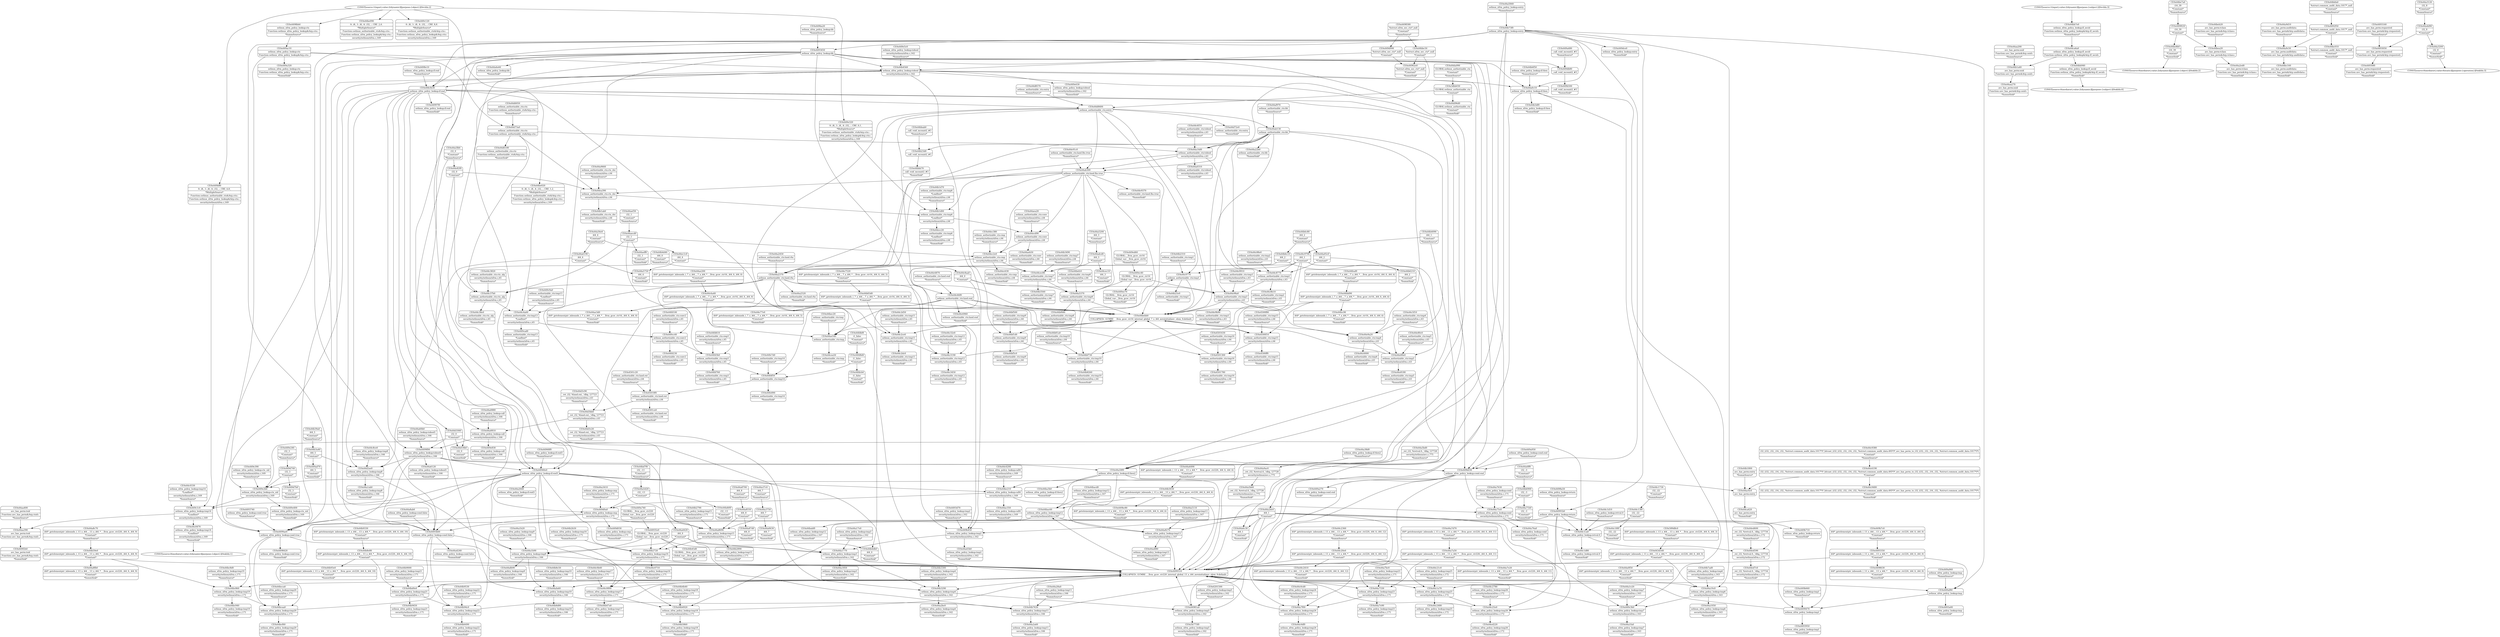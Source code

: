digraph {
	CE0x44bac60 [shape=record,shape=Mrecord,label="{CE0x44bac60|selinux_xfrm_policy_lookup:tmp12|security/selinux/xfrm.c,167}"]
	CE0x4493450 [shape=record,shape=Mrecord,label="{CE0x4493450|selinux_xfrm_policy_lookup:bb}"]
	CE0x44ca6a0 [shape=record,shape=Mrecord,label="{CE0x44ca6a0|selinux_xfrm_policy_lookup:fl_secid|Function::selinux_xfrm_policy_lookup&Arg::fl_secid::}"]
	CE0x44b9330 [shape=record,shape=Mrecord,label="{CE0x44b9330|i64*_getelementptr_inbounds_(_13_x_i64_,_13_x_i64_*___llvm_gcov_ctr220,_i64_0,_i64_10)|*Constant*|*SummSource*}"]
	CE0x44c6a40 [shape=record,shape=Mrecord,label="{CE0x44c6a40|i64*_getelementptr_inbounds_(_7_x_i64_,_7_x_i64_*___llvm_gcov_ctr16,_i64_0,_i64_0)|*Constant*}"]
	CE0x44c9770 [shape=record,shape=Mrecord,label="{CE0x44c9770|selinux_authorizable_ctx:tmp1}"]
	CE0x44ec2e0 [shape=record,shape=Mrecord,label="{CE0x44ec2e0|selinux_authorizable_ctx:cmp|security/selinux/xfrm.c,64}"]
	CE0x449e400 [shape=record,shape=Mrecord,label="{CE0x449e400|selinux_xfrm_policy_lookup:ctx_sid|security/selinux/xfrm.c,169|*SummSink*}"]
	CE0x4498a50 [shape=record,shape=Mrecord,label="{CE0x4498a50|selinux_xfrm_policy_lookup:return|*SummSource*}"]
	CE0x44a7330 [shape=record,shape=Mrecord,label="{CE0x44a7330|selinux_xfrm_policy_lookup:tmp23|security/selinux/xfrm.c,171}"]
	CE0x44a1ab0 [shape=record,shape=Mrecord,label="{CE0x44a1ab0|selinux_xfrm_policy_lookup:tmp8|security/selinux/xfrm.c,166|*SummSink*}"]
	CE0x449b450 [shape=record,shape=Mrecord,label="{CE0x449b450|selinux_xfrm_policy_lookup:tmp2|security/selinux/xfrm.c,162}"]
	CE0x44af970 [shape=record,shape=Mrecord,label="{CE0x44af970|selinux_authorizable_ctx:bb|*SummSource*}"]
	CE0x44bbc50 [shape=record,shape=Mrecord,label="{CE0x44bbc50|%struct.xfrm_sec_ctx*_null|*Constant*}"]
	CE0x44a2ed0 [shape=record,shape=Mrecord,label="{CE0x44a2ed0|avc_has_perm:tclass|Function::avc_has_perm&Arg::tclass::|*SummSink*}"]
	CE0x44d1840 [shape=record,shape=Mrecord,label="{CE0x44d1840|i32_0|*Constant*}"]
	CE0x44a6490 [shape=record,shape=Mrecord,label="{CE0x44a6490|i64*_getelementptr_inbounds_(_13_x_i64_,_13_x_i64_*___llvm_gcov_ctr220,_i64_0,_i64_6)|*Constant*|*SummSource*}"]
	CE0x4499310 [shape=record,shape=Mrecord,label="{CE0x4499310|COLLAPSED:_GCMRE___llvm_gcov_ctr220_internal_global_13_x_i64_zeroinitializer:_elem_0:default:}"]
	CE0x44a14d0 [shape=record,shape=Mrecord,label="{CE0x44a14d0|selinux_authorizable_ctx:tobool|security/selinux/xfrm.c,63}"]
	CE0x44afa60 [shape=record,shape=Mrecord,label="{CE0x44afa60|selinux_xfrm_policy_lookup:tmp10|security/selinux/xfrm.c,166}"]
	CE0x449e390 [shape=record,shape=Mrecord,label="{CE0x449e390|selinux_xfrm_policy_lookup:ctx_sid|security/selinux/xfrm.c,169|*SummSource*}"]
	CE0x44e8180 [shape=record,shape=Mrecord,label="{CE0x44e8180|selinux_authorizable_ctx:tmp5|security/selinux/xfrm.c,63|*SummSink*}"]
	CE0x44a5750 [shape=record,shape=Mrecord,label="{CE0x44a5750|i64_4|*Constant*|*SummSink*}"]
	CE0x44a2450 [shape=record,shape=Mrecord,label="{CE0x44a2450|selinux_authorizable_ctx:land.rhs|*SummSource*}"]
	CE0x44a8ab0 [shape=record,shape=Mrecord,label="{CE0x44a8ab0|selinux_xfrm_policy_lookup:cond.false|*SummSource*}"]
	CE0x44b8c50 [shape=record,shape=Mrecord,label="{CE0x44b8c50|selinux_xfrm_policy_lookup:tmp10|security/selinux/xfrm.c,166|*SummSource*}"]
	CE0x44a60b0 [shape=record,shape=Mrecord,label="{CE0x44a60b0|selinux_xfrm_policy_lookup:tobool1|security/selinux/xfrm.c,166|*SummSource*}"]
	CE0x44b39a0 [shape=record,shape=Mrecord,label="{CE0x44b39a0|i64_5|*Constant*|*SummSource*}"]
	CE0x449e2b0 [shape=record,shape=Mrecord,label="{CE0x449e2b0|selinux_xfrm_policy_lookup:ctx_sid|security/selinux/xfrm.c,169}"]
	CE0x44b9000 [shape=record,shape=Mrecord,label="{CE0x44b9000|selinux_xfrm_policy_lookup:tmp21|security/selinux/xfrm.c,171|*SummSource*}"]
	CE0x44a7a50 [shape=record,shape=Mrecord,label="{CE0x44a7a50|i64*_getelementptr_inbounds_(_13_x_i64_,_13_x_i64_*___llvm_gcov_ctr220,_i64_0,_i64_11)|*Constant*}"]
	CE0x449a740 [shape=record,shape=Mrecord,label="{CE0x449a740|GLOBAL:__llvm_gcov_ctr220|Global_var:__llvm_gcov_ctr220|*SummSource*}"]
	CE0x44d3c20 [shape=record,shape=Mrecord,label="{CE0x44d3c20|_ret_i32_%land.ext,_!dbg_!27723|security/selinux/xfrm.c,63|*SummSink*}"]
	CE0x44cec80 [shape=record,shape=Mrecord,label="{CE0x44cec80|selinux_authorizable_ctx:tmp7|security/selinux/xfrm.c,64}"]
	CE0x44b25e0 [shape=record,shape=Mrecord,label="{CE0x44b25e0|selinux_authorizable_ctx:tmp1|*SummSink*}"]
	CE0x44b9530 [shape=record,shape=Mrecord,label="{CE0x44b9530|selinux_xfrm_policy_lookup:tmp22|security/selinux/xfrm.c,171|*SummSource*}"]
	CE0x44b9450 [shape=record,shape=Mrecord,label="{CE0x44b9450|selinux_xfrm_policy_lookup:tmp21|security/selinux/xfrm.c,171|*SummSink*}"]
	CE0x44be210 [shape=record,shape=Mrecord,label="{CE0x44be210|selinux_xfrm_policy_lookup:call4|security/selinux/xfrm.c,169}"]
	CE0x44b59e0 [shape=record,shape=Mrecord,label="{CE0x44b59e0|i64*_getelementptr_inbounds_(_13_x_i64_,_13_x_i64_*___llvm_gcov_ctr220,_i64_0,_i64_9)|*Constant*}"]
	CE0x4492f50 [shape=record,shape=Mrecord,label="{CE0x4492f50|%struct.common_audit_data.1017*_null|*Constant*}"]
	CE0x44b1800 [shape=record,shape=Mrecord,label="{CE0x44b1800|avc_has_perm:entry|*SummSource*}"]
	CE0x44b6c10 [shape=record,shape=Mrecord,label="{CE0x44b6c10|i64_2|*Constant*}"]
	CE0x44a0310 [shape=record,shape=Mrecord,label="{CE0x44a0310|selinux_authorizable_ctx:tobool|security/selinux/xfrm.c,63|*SummSink*}"]
	CE0x44b3300 [shape=record,shape=Mrecord,label="{CE0x44b3300|selinux_xfrm_policy_lookup:tmp4|security/selinux/xfrm.c,162|*SummSource*}"]
	CE0x44b4920 [shape=record,shape=Mrecord,label="{CE0x44b4920|selinux_xfrm_policy_lookup:tmp18|security/selinux/xfrm.c,171}"]
	CE0x44b1a40 [shape=record,shape=Mrecord,label="{CE0x44b1a40|avc_has_perm:ssid|Function::avc_has_perm&Arg::ssid::}"]
	CE0x44da990 [shape=record,shape=Mrecord,label="{CE0x44da990|GLOBAL:selinux_authorizable_ctx|*Constant*|*SummSource*}"]
	CE0x44fdbf0 [shape=record,shape=Mrecord,label="{CE0x44fdbf0|i1_false|*Constant*|*SummSource*}"]
	"CONST[source:0(mediator),value:2(dynamic)][purpose:{object}][SnkIdx:2]"
	CE0x44b4560 [shape=record,shape=Mrecord,label="{CE0x44b4560|selinux_xfrm_policy_lookup:tobool|security/selinux/xfrm.c,162}"]
	CE0x449b7c0 [shape=record,shape=Mrecord,label="{CE0x449b7c0|i64*_getelementptr_inbounds_(_13_x_i64_,_13_x_i64_*___llvm_gcov_ctr220,_i64_0,_i64_0)|*Constant*|*SummSource*}"]
	CE0x44b4db0 [shape=record,shape=Mrecord,label="{CE0x44b4db0|i64_0|*Constant*|*SummSink*}"]
	CE0x449ec40 [shape=record,shape=Mrecord,label="{CE0x449ec40|GLOBAL:__llvm_gcov_ctr16|Global_var:__llvm_gcov_ctr16}"]
	CE0x4500f80 [shape=record,shape=Mrecord,label="{CE0x4500f80|selinux_authorizable_ctx:tmp15|security/selinux/xfrm.c,64|*SummSource*}"]
	CE0x4493950 [shape=record,shape=Mrecord,label="{CE0x4493950|selinux_xfrm_policy_lookup:tmp1|*SummSink*}"]
	CE0x44bacd0 [shape=record,shape=Mrecord,label="{CE0x44bacd0|selinux_xfrm_policy_lookup:tmp12|security/selinux/xfrm.c,167|*SummSource*}"]
	CE0x449e5c0 [shape=record,shape=Mrecord,label="{CE0x449e5c0|selinux_xfrm_policy_lookup:tobool|security/selinux/xfrm.c,162|*SummSource*}"]
	CE0x44b4090 [shape=record,shape=Mrecord,label="{CE0x44b4090|i64_1|*Constant*|*SummSource*}"]
	CE0x44fd230 [shape=record,shape=Mrecord,label="{CE0x44fd230|selinux_authorizable_ctx:conv2|security/selinux/xfrm.c,65|*SummSink*}"]
	CE0x44b3df0 [shape=record,shape=Mrecord,label="{CE0x44b3df0|selinux_xfrm_policy_lookup:if.then|*SummSink*}"]
	CE0x44a5840 [shape=record,shape=Mrecord,label="{CE0x44a5840|selinux_xfrm_policy_lookup:entry|*SummSource*}"]
	CE0x44a1850 [shape=record,shape=Mrecord,label="{CE0x44a1850|selinux_xfrm_policy_lookup:tmp3|security/selinux/xfrm.c,162|*SummSink*}"]
	CE0x449a950 [shape=record,shape=Mrecord,label="{CE0x449a950|selinux_xfrm_policy_lookup:cond.end|*SummSource*}"]
	CE0x44a5d20 [shape=record,shape=Mrecord,label="{CE0x44a5d20|i32_-13|*Constant*}"]
	CE0x44b1d70 [shape=record,shape=Mrecord,label="{CE0x44b1d70|selinux_authorizable_ctx:tmp6|*LoadInst*|security/selinux/xfrm.c,64|*SummSource*}"]
	CE0x44c0710 [shape=record,shape=Mrecord,label="{CE0x44c0710|selinux_xfrm_policy_lookup:tmp16|security/selinux/xfrm.c,171|*SummSink*}"]
	CE0x44fd760 [shape=record,shape=Mrecord,label="{CE0x44fd760|selinux_authorizable_ctx:cmp3|security/selinux/xfrm.c,65|*SummSink*}"]
	CE0x44a8430 [shape=record,shape=Mrecord,label="{CE0x44a8430|i64_7|*Constant*|*SummSink*}"]
	CE0x44b6900 [shape=record,shape=Mrecord,label="{CE0x44b6900|i32_-3|*Constant*}"]
	CE0x44bec20 [shape=record,shape=Mrecord,label="{CE0x44bec20|selinux_authorizable_ctx:tmp|*SummSource*}"]
	CE0x44b2b50 [shape=record,shape=Mrecord,label="{CE0x44b2b50|selinux_xfrm_policy_lookup:tmp16|security/selinux/xfrm.c,171|*SummSource*}"]
	CE0x449ed60 [shape=record,shape=Mrecord,label="{CE0x449ed60|GLOBAL:__llvm_gcov_ctr16|Global_var:__llvm_gcov_ctr16|*SummSource*}"]
	CE0x4498e10 [shape=record,shape=Mrecord,label="{CE0x4498e10|selinux_xfrm_policy_lookup:if.end|*SummSource*}"]
	CE0x44d3c90 [shape=record,shape=Mrecord,label="{CE0x44d3c90|_ret_i32_%land.ext,_!dbg_!27723|security/selinux/xfrm.c,63|*SummSource*}"]
	CE0x44b3490 [shape=record,shape=Mrecord,label="{CE0x44b3490|selinux_authorizable_ctx:tmp7|security/selinux/xfrm.c,64|*SummSource*}"]
	CE0x44aeff0 [shape=record,shape=Mrecord,label="{CE0x44aeff0|i32_1|*Constant*|*SummSink*}"]
	CE0x449b500 [shape=record,shape=Mrecord,label="{CE0x449b500|_call_void_mcount()_#3|*SummSink*}"]
	CE0x4501630 [shape=record,shape=Mrecord,label="{CE0x4501630|selinux_authorizable_ctx:tmp16|security/selinux/xfrm.c,64|*SummSource*}"]
	CE0x449a320 [shape=record,shape=Mrecord,label="{CE0x449a320|selinux_xfrm_policy_lookup:ctx|Function::selinux_xfrm_policy_lookup&Arg::ctx::|*SummSink*}"]
	CE0x449ad70 [shape=record,shape=Mrecord,label="{CE0x449ad70|i64_5|*Constant*|*SummSink*}"]
	CE0x44a28a0 [shape=record,shape=Mrecord,label="{CE0x44a28a0|selinux_xfrm_policy_lookup:tmp11|security/selinux/xfrm.c,166|*SummSource*}"]
	CE0x44c9480 [shape=record,shape=Mrecord,label="{CE0x44c9480|i32_(i32,_i32,_i16,_i32,_%struct.common_audit_data.1017*)*_bitcast_(i32_(i32,_i32,_i16,_i32,_%struct.common_audit_data.495*)*_avc_has_perm_to_i32_(i32,_i32,_i16,_i32,_%struct.common_audit_data.1017*)*)|*Constant*|*SummSink*}"]
	CE0x44bc160 [shape=record,shape=Mrecord,label="{CE0x44bc160|avc_has_perm:auditdata|Function::avc_has_perm&Arg::auditdata::|*SummSink*}"]
	CE0x44aa270 [shape=record,shape=Mrecord,label="{CE0x44aa270|avc_has_perm:ssid|Function::avc_has_perm&Arg::ssid::|*SummSink*}"]
	CE0x5b775f0 [shape=record,shape=Mrecord,label="{CE0x5b775f0|selinux_xfrm_policy_lookup:tmp5|security/selinux/xfrm.c,162|*SummSink*}"]
	CE0x44d96d0 [shape=record,shape=Mrecord,label="{CE0x44d96d0|GLOBAL:selinux_authorizable_ctx|*Constant*|*SummSink*}"]
	CE0x44babf0 [shape=record,shape=Mrecord,label="{CE0x44babf0|selinux_xfrm_policy_lookup:tmp12|security/selinux/xfrm.c,167|*SummSink*}"]
	CE0x44c2480 [shape=record,shape=Mrecord,label="{CE0x44c2480|selinux_xfrm_policy_lookup:tmp25|security/selinux/xfrm.c,172|*SummSink*}"]
	CE0x44b7630 [shape=record,shape=Mrecord,label="{CE0x44b7630|selinux_xfrm_policy_lookup:tmp11|security/selinux/xfrm.c,166}"]
	CE0x44b23d0 [shape=record,shape=Mrecord,label="{CE0x44b23d0|_call_void_mcount()_#3}"]
	CE0x4501c20 [shape=record,shape=Mrecord,label="{CE0x4501c20|selinux_authorizable_ctx:land.ext|security/selinux/xfrm.c,64|*SummSource*}"]
	CE0x44b2890 [shape=record,shape=Mrecord,label="{CE0x44b2890|selinux_xfrm_policy_lookup:tmp15|security/selinux/xfrm.c,171|*SummSink*}"]
	CE0x44bf500 [shape=record,shape=Mrecord,label="{CE0x44bf500|selinux_authorizable_ctx:tmp9|security/selinux/xfrm.c,64|*SummSource*}"]
	CE0x44a2a60 [shape=record,shape=Mrecord,label="{CE0x44a2a60|selinux_xfrm_policy_lookup:tmp11|security/selinux/xfrm.c,166|*SummSink*}"]
	CE0x44a43b0 [shape=record,shape=Mrecord,label="{CE0x44a43b0|selinux_xfrm_policy_lookup:tmp2|security/selinux/xfrm.c,162|*SummSink*}"]
	CE0x44c2dc0 [shape=record,shape=Mrecord,label="{CE0x44c2dc0|selinux_authorizable_ctx:tmp11|security/selinux/xfrm.c,65|*SummSink*}"]
	CE0x449af80 [shape=record,shape=Mrecord,label="{CE0x449af80|selinux_xfrm_policy_lookup:tmp}"]
	CE0x449d740 [shape=record,shape=Mrecord,label="{CE0x449d740|i32_3|*Constant*}"]
	CE0x44d6180 [shape=record,shape=Mrecord,label="{CE0x44d6180|selinux_authorizable_ctx:ctx|Function::selinux_authorizable_ctx&Arg::ctx::|*SummSink*}"]
	CE0x44a6ff0 [shape=record,shape=Mrecord,label="{CE0x44a6ff0|i32_-3|*Constant*|*SummSource*}"]
	CE0x44c37b0 [shape=record,shape=Mrecord,label="{CE0x44c37b0|selinux_authorizable_ctx:ctx_alg|security/selinux/xfrm.c,65}"]
	CE0x44a5200 [shape=record,shape=Mrecord,label="{CE0x44a5200|i64_3|*Constant*|*SummSource*}"]
	CE0x449ee70 [shape=record,shape=Mrecord,label="{CE0x449ee70|GLOBAL:__llvm_gcov_ctr16|Global_var:__llvm_gcov_ctr16|*SummSink*}"]
	CE0x449ac10 [shape=record,shape=Mrecord,label="{CE0x449ac10|selinux_xfrm_policy_lookup:ctx|Function::selinux_xfrm_policy_lookup&Arg::ctx::}"]
	CE0x44c0330 [shape=record,shape=Mrecord,label="{CE0x44c0330|selinux_xfrm_policy_lookup:tmp14|*LoadInst*|security/selinux/xfrm.c,169|*SummSource*}"]
	CE0x44e7520 [shape=record,shape=Mrecord,label="{CE0x44e7520|i64*_getelementptr_inbounds_(_7_x_i64_,_7_x_i64_*___llvm_gcov_ctr16,_i64_0,_i64_5)|*Constant*|*SummSource*}"]
	CE0x44c1730 [shape=record,shape=Mrecord,label="{CE0x44c1730|i32_-22|*Constant*|*SummSource*}"]
	CE0x449c9a0 [shape=record,shape=Mrecord,label="{CE0x449c9a0|selinux_authorizable_ctx:tmp13|*LoadInst*|security/selinux/xfrm.c,65|*SummSource*}"]
	CE0x44c6190 [shape=record,shape=Mrecord,label="{CE0x44c6190|i32_(i32,_i32,_i16,_i32,_%struct.common_audit_data.1017*)*_bitcast_(i32_(i32,_i32,_i16,_i32,_%struct.common_audit_data.495*)*_avc_has_perm_to_i32_(i32,_i32,_i16,_i32,_%struct.common_audit_data.1017*)*)|*Constant*}"]
	CE0x44d72e0 [shape=record,shape=Mrecord,label="{CE0x44d72e0|selinux_authorizable_ctx:entry|*SummSink*}"]
	CE0x44a9660 [shape=record,shape=Mrecord,label="{CE0x44a9660|selinux_authorizable_ctx:ctx_doi|security/selinux/xfrm.c,64|*SummSource*}"]
	CE0x44ed220 [shape=record,shape=Mrecord,label="{CE0x44ed220|selinux_xfrm_policy_lookup:tmp26|security/selinux/xfrm.c,172|*SummSink*}"]
	CE0x4499470 [shape=record,shape=Mrecord,label="{CE0x4499470|selinux_xfrm_policy_lookup:tmp1}"]
	CE0x449ba20 [shape=record,shape=Mrecord,label="{CE0x449ba20|selinux_xfrm_policy_lookup:bb|*SummSource*}"]
	CE0x44feaf0 [shape=record,shape=Mrecord,label="{CE0x44feaf0|i64*_getelementptr_inbounds_(_7_x_i64_,_7_x_i64_*___llvm_gcov_ctr16,_i64_0,_i64_6)|*Constant*|*SummSource*}"]
	CE0x44e89e0 [shape=record,shape=Mrecord,label="{CE0x44e89e0|selinux_authorizable_ctx:tmp5|security/selinux/xfrm.c,63}"]
	CE0x44e80c0 [shape=record,shape=Mrecord,label="{CE0x44e80c0|selinux_authorizable_ctx:tmp5|security/selinux/xfrm.c,63|*SummSource*}"]
	CE0x44be090 [shape=record,shape=Mrecord,label="{CE0x44be090|0:_i8,_1:_i8,_4:_i32,_:_CRE_2,4_|*MultipleSource*|Function::selinux_authorizable_ctx&Arg::ctx::|Function::selinux_xfrm_policy_lookup&Arg::ctx::|security/selinux/xfrm.c,169}"]
	CE0x44aecd0 [shape=record,shape=Mrecord,label="{CE0x44aecd0|i32_1|*Constant*}"]
	CE0x44ec1c0 [shape=record,shape=Mrecord,label="{CE0x44ec1c0|i64_4|*Constant*}"]
	CE0x44b1ab0 [shape=record,shape=Mrecord,label="{CE0x44b1ab0|selinux_authorizable_ctx:ctx_doi|security/selinux/xfrm.c,64|*SummSink*}"]
	CE0x44a75c0 [shape=record,shape=Mrecord,label="{CE0x44a75c0|selinux_xfrm_policy_lookup:cond|security/selinux/xfrm.c,171}"]
	CE0x449dce0 [shape=record,shape=Mrecord,label="{CE0x449dce0|selinux_xfrm_policy_lookup:entry|*SummSink*}"]
	CE0x44a5370 [shape=record,shape=Mrecord,label="{CE0x44a5370|selinux_authorizable_ctx:tmp8|security/selinux/xfrm.c,64}"]
	CE0x44bf730 [shape=record,shape=Mrecord,label="{CE0x44bf730|selinux_authorizable_ctx:tmp10|security/selinux/xfrm.c,64}"]
	CE0x44a2dc0 [shape=record,shape=Mrecord,label="{CE0x44a2dc0|i64_1|*Constant*}"]
	CE0x44991b0 [shape=record,shape=Mrecord,label="{CE0x44991b0|selinux_xfrm_policy_lookup:return}"]
	CE0x6201500 [shape=record,shape=Mrecord,label="{CE0x6201500|selinux_xfrm_policy_lookup:tmp5|security/selinux/xfrm.c,162|*SummSource*}"]
	CE0x44aef30 [shape=record,shape=Mrecord,label="{CE0x44aef30|i32_1|*Constant*|*SummSource*}"]
	CE0x4501ce0 [shape=record,shape=Mrecord,label="{CE0x4501ce0|selinux_authorizable_ctx:land.ext|security/selinux/xfrm.c,64|*SummSink*}"]
	CE0x44b3290 [shape=record,shape=Mrecord,label="{CE0x44b3290|selinux_xfrm_policy_lookup:tmp4|security/selinux/xfrm.c,162}"]
	CE0x44b2310 [shape=record,shape=Mrecord,label="{CE0x44b2310|selinux_authorizable_ctx:tmp1|*SummSource*}"]
	CE0x44adcd0 [shape=record,shape=Mrecord,label="{CE0x44adcd0|i64_3|*Constant*}"]
	CE0x449e830 [shape=record,shape=Mrecord,label="{CE0x449e830|selinux_xfrm_policy_lookup:call|security/selinux/xfrm.c,166|*SummSink*}"]
	CE0x44a37c0 [shape=record,shape=Mrecord,label="{CE0x44a37c0|i64_7|*Constant*|*SummSource*}"]
	CE0x44c8ce0 [shape=record,shape=Mrecord,label="{CE0x44c8ce0|selinux_xfrm_policy_lookup:tmp8|security/selinux/xfrm.c,166|*SummSource*}"]
	CE0x44e77e0 [shape=record,shape=Mrecord,label="{CE0x44e77e0|i64*_getelementptr_inbounds_(_7_x_i64_,_7_x_i64_*___llvm_gcov_ctr16,_i64_0,_i64_5)|*Constant*|*SummSink*}"]
	CE0x449d990 [shape=record,shape=Mrecord,label="{CE0x449d990|%struct.xfrm_sec_ctx*_null|*Constant*}"]
	CE0x4501780 [shape=record,shape=Mrecord,label="{CE0x4501780|selinux_authorizable_ctx:tmp16|security/selinux/xfrm.c,64|*SummSink*}"]
	CE0x44ab130 [shape=record,shape=Mrecord,label="{CE0x44ab130|selinux_authorizable_ctx:bb}"]
	CE0x4499ae0 [shape=record,shape=Mrecord,label="{CE0x4499ae0|selinux_xfrm_policy_lookup:cond.true}"]
	CE0x44c1a70 [shape=record,shape=Mrecord,label="{CE0x44c1a70|selinux_xfrm_policy_lookup:tmp25|security/selinux/xfrm.c,172}"]
	CE0x44a1770 [shape=record,shape=Mrecord,label="{CE0x44a1770|selinux_xfrm_policy_lookup:tmp3|security/selinux/xfrm.c,162}"]
	CE0x44fdf50 [shape=record,shape=Mrecord,label="{CE0x44fdf50|selinux_authorizable_ctx:tmp14}"]
	"CONST[source:0(mediator),value:2(dynamic)][purpose:{object}][SnkIdx:1]"
	CE0x44a8c70 [shape=record,shape=Mrecord,label="{CE0x44a8c70|i64*_getelementptr_inbounds_(_13_x_i64_,_13_x_i64_*___llvm_gcov_ctr220,_i64_0,_i64_9)|*Constant*|*SummSource*}"]
	CE0x44b8e80 [shape=record,shape=Mrecord,label="{CE0x44b8e80|i64*_getelementptr_inbounds_(_13_x_i64_,_13_x_i64_*___llvm_gcov_ctr220,_i64_0,_i64_10)|*Constant*}"]
	CE0x44be8b0 [shape=record,shape=Mrecord,label="{CE0x44be8b0|i16_39|*Constant*|*SummSink*}"]
	CE0x44b6210 [shape=record,shape=Mrecord,label="{CE0x44b6210|i64_2|*Constant*|*SummSink*}"]
	CE0x44be7a0 [shape=record,shape=Mrecord,label="{CE0x44be7a0|i16_39|*Constant*|*SummSource*}"]
	CE0x44a4d90 [shape=record,shape=Mrecord,label="{CE0x44a4d90|i32_8|*Constant*}"]
	CE0x44c6000 [shape=record,shape=Mrecord,label="{CE0x44c6000|selinux_authorizable_ctx:tmp4|security/selinux/xfrm.c,63|*SummSink*}"]
	CE0x44a87d0 [shape=record,shape=Mrecord,label="{CE0x44a87d0|i64_8|*Constant*|*SummSink*}"]
	CE0x44a3410 [shape=record,shape=Mrecord,label="{CE0x44a3410|selinux_xfrm_policy_lookup:cmp|security/selinux/xfrm.c,171|*SummSource*}"]
	CE0x4493740 [shape=record,shape=Mrecord,label="{CE0x4493740|selinux_xfrm_policy_lookup:cond.true|*SummSource*}"]
	CE0x44a7e20 [shape=record,shape=Mrecord,label="{CE0x44a7e20|i64*_getelementptr_inbounds_(_13_x_i64_,_13_x_i64_*___llvm_gcov_ctr220,_i64_0,_i64_11)|*Constant*|*SummSink*}"]
	CE0x449b030 [shape=record,shape=Mrecord,label="{CE0x449b030|selinux_xfrm_policy_lookup:cond.end}"]
	CE0x44c1d10 [shape=record,shape=Mrecord,label="{CE0x44c1d10|selinux_xfrm_policy_lookup:retval.0|*SummSource*}"]
	CE0x44cea50 [shape=record,shape=Mrecord,label="{CE0x44cea50|selinux_authorizable_ctx:tmp|*SummSink*}"]
	CE0x44c6f10 [shape=record,shape=Mrecord,label="{CE0x44c6f10|selinux_authorizable_ctx:tobool|security/selinux/xfrm.c,63|*SummSource*}"]
	CE0x44ed600 [shape=record,shape=Mrecord,label="{CE0x44ed600|_ret_i32_%retval.0,_!dbg_!27734|security/selinux/xfrm.c,172|*SummSource*}"]
	CE0x44b2720 [shape=record,shape=Mrecord,label="{CE0x44b2720|selinux_xfrm_policy_lookup:tmp16|security/selinux/xfrm.c,171}"]
	CE0x44e9a20 [shape=record,shape=Mrecord,label="{CE0x44e9a20|selinux_authorizable_ctx:tmp4|security/selinux/xfrm.c,63}"]
	CE0x44c2780 [shape=record,shape=Mrecord,label="{CE0x44c2780|selinux_xfrm_policy_lookup:tmp26|security/selinux/xfrm.c,172|*SummSource*}"]
	CE0x4498bb0 [shape=record,shape=Mrecord,label="{CE0x4498bb0|selinux_xfrm_policy_lookup:ctx|Function::selinux_xfrm_policy_lookup&Arg::ctx::|*SummSource*}"]
	CE0x44fd8d0 [shape=record,shape=Mrecord,label="{CE0x44fd8d0|i1_false|*Constant*}"]
	CE0x44c2410 [shape=record,shape=Mrecord,label="{CE0x44c2410|i64*_getelementptr_inbounds_(_13_x_i64_,_13_x_i64_*___llvm_gcov_ctr220,_i64_0,_i64_12)|*Constant*|*SummSink*}"]
	CE0x449b710 [shape=record,shape=Mrecord,label="{CE0x449b710|selinux_xfrm_policy_lookup:return|*SummSink*}"]
	CE0x44fec90 [shape=record,shape=Mrecord,label="{CE0x44fec90|i64*_getelementptr_inbounds_(_7_x_i64_,_7_x_i64_*___llvm_gcov_ctr16,_i64_0,_i64_6)|*Constant*|*SummSink*}"]
	CE0x44a22b0 [shape=record,shape=Mrecord,label="{CE0x44a22b0|selinux_authorizable_ctx:bb|*SummSink*}"]
	CE0x44c1ca0 [shape=record,shape=Mrecord,label="{CE0x44c1ca0|selinux_xfrm_policy_lookup:retval.0}"]
	CE0x44bea20 [shape=record,shape=Mrecord,label="{CE0x44bea20|avc_has_perm:tclass|Function::avc_has_perm&Arg::tclass::}"]
	CE0x44b4d40 [shape=record,shape=Mrecord,label="{CE0x44b4d40|i64_0|*Constant*|*SummSource*}"]
	CE0x449c120 [shape=record,shape=Mrecord,label="{CE0x449c120|0:_i8,_1:_i8,_4:_i32,_:_CRE_8,8_|*MultipleSource*|Function::selinux_authorizable_ctx&Arg::ctx::|Function::selinux_xfrm_policy_lookup&Arg::ctx::|security/selinux/xfrm.c,169}"]
	CE0x449f2b0 [shape=record,shape=Mrecord,label="{CE0x449f2b0|avc_has_perm:tsid|Function::avc_has_perm&Arg::tsid::|*SummSink*}"]
	CE0x44968f0 [shape=record,shape=Mrecord,label="{CE0x44968f0|selinux_xfrm_policy_lookup:if.end3|*SummSource*}"]
	CE0x44b6c80 [shape=record,shape=Mrecord,label="{CE0x44b6c80|i64_2|*Constant*|*SummSource*}"]
	CE0x44aa390 [shape=record,shape=Mrecord,label="{CE0x44aa390|avc_has_perm:tsid|Function::avc_has_perm&Arg::tsid::}"]
	CE0x44940e0 [shape=record,shape=Mrecord,label="{CE0x44940e0|selinux_xfrm_policy_lookup:if.end3}"]
	CE0x44a9d10 [shape=record,shape=Mrecord,label="{CE0x44a9d10|avc_has_perm:auditdata|Function::avc_has_perm&Arg::auditdata::|*SummSource*}"]
	CE0x44bc940 [shape=record,shape=Mrecord,label="{CE0x44bc940|selinux_xfrm_policy_lookup:tmp19|security/selinux/xfrm.c,171|*SummSink*}"]
	CE0x4498580 [shape=record,shape=Mrecord,label="{CE0x4498580|%struct.xfrm_sec_ctx*_null|*Constant*|*SummSource*}"]
	CE0x44e9910 [shape=record,shape=Mrecord,label="{CE0x44e9910|selinux_authorizable_ctx:tmp3|security/selinux/xfrm.c,63|*SummSource*}"]
	CE0x3dbb030 [shape=record,shape=Mrecord,label="{CE0x3dbb030|GLOBAL:selinux_authorizable_ctx|*Constant*}"]
	CE0x44a8700 [shape=record,shape=Mrecord,label="{CE0x44a8700|i64_8|*Constant*|*SummSource*}"]
	CE0x44a2520 [shape=record,shape=Mrecord,label="{CE0x44a2520|selinux_authorizable_ctx:land.rhs|*SummSink*}"]
	CE0x44fe7d0 [shape=record,shape=Mrecord,label="{CE0x44fe7d0|selinux_authorizable_ctx:tmp14|*SummSource*}"]
	CE0x449e630 [shape=record,shape=Mrecord,label="{CE0x449e630|selinux_xfrm_policy_lookup:tobool|security/selinux/xfrm.c,162|*SummSink*}"]
	CE0x44a7630 [shape=record,shape=Mrecord,label="{CE0x44a7630|selinux_xfrm_policy_lookup:cond|security/selinux/xfrm.c,171|*SummSource*}"]
	CE0x44ea390 [shape=record,shape=Mrecord,label="{CE0x44ea390|selinux_authorizable_ctx:ctx_doi|security/selinux/xfrm.c,64}"]
	CE0x44aeb50 [shape=record,shape=Mrecord,label="{CE0x44aeb50|selinux_authorizable_ctx:conv|security/selinux/xfrm.c,64|*SummSink*}"]
	CE0x44c5f10 [shape=record,shape=Mrecord,label="{CE0x44c5f10|selinux_authorizable_ctx:tmp4|security/selinux/xfrm.c,63|*SummSource*}"]
	CE0x44a5b60 [shape=record,shape=Mrecord,label="{CE0x44a5b60|_ret_i32_%retval.0,_!dbg_!27728|security/selinux/avc.c,775|*SummSink*}"]
	CE0x44a3120 [shape=record,shape=Mrecord,label="{CE0x44a3120|i32_8|*Constant*|*SummSource*}"]
	CE0x449d7b0 [shape=record,shape=Mrecord,label="{CE0x449d7b0|i32_3|*Constant*|*SummSink*}"]
	CE0x449f420 [shape=record,shape=Mrecord,label="{CE0x449f420|i16_39|*Constant*}"]
	CE0x44930f0 [shape=record,shape=Mrecord,label="{CE0x44930f0|avc_has_perm:requested|Function::avc_has_perm&Arg::requested::|*SummSink*}"]
	CE0x44fdd90 [shape=record,shape=Mrecord,label="{CE0x44fdd90|i64*_getelementptr_inbounds_(_7_x_i64_,_7_x_i64_*___llvm_gcov_ctr16,_i64_0,_i64_6)|*Constant*}"]
	CE0x44e9370 [shape=record,shape=Mrecord,label="{CE0x44e9370|selinux_authorizable_ctx:land.lhs.true|*SummSink*}"]
	CE0x44c20e0 [shape=record,shape=Mrecord,label="{CE0x44c20e0|i64*_getelementptr_inbounds_(_13_x_i64_,_13_x_i64_*___llvm_gcov_ctr220,_i64_0,_i64_12)|*Constant*}"]
	CE0x44bbfa0 [shape=record,shape=Mrecord,label="{CE0x44bbfa0|%struct.common_audit_data.1017*_null|*Constant*|*SummSource*}"]
	CE0x44c6960 [shape=record,shape=Mrecord,label="{CE0x44c6960|selinux_authorizable_ctx:land.end|*SummSink*}"]
	"CONST[source:1(input),value:2(dynamic)][purpose:{subject}][SrcIdx:3]"
	CE0x44a7d70 [shape=record,shape=Mrecord,label="{CE0x44a7d70|i64*_getelementptr_inbounds_(_13_x_i64_,_13_x_i64_*___llvm_gcov_ctr220,_i64_0,_i64_11)|*Constant*|*SummSource*}"]
	CE0x44c1d80 [shape=record,shape=Mrecord,label="{CE0x44c1d80|selinux_xfrm_policy_lookup:retval.0|*SummSink*}"]
	CE0x44c38e0 [shape=record,shape=Mrecord,label="{CE0x44c38e0|selinux_authorizable_ctx:ctx_alg|security/selinux/xfrm.c,65|*SummSink*}"]
	CE0x44c0b40 [shape=record,shape=Mrecord,label="{CE0x44c0b40|selinux_xfrm_policy_lookup:tmp17|security/selinux/xfrm.c,171|*SummSource*}"]
	CE0x44a76a0 [shape=record,shape=Mrecord,label="{CE0x44a76a0|selinux_xfrm_policy_lookup:cond|security/selinux/xfrm.c,171|*SummSink*}"]
	"CONST[source:0(mediator),value:2(dynamic)][purpose:{subject}][SnkIdx:0]"
	CE0x44d8570 [shape=record,shape=Mrecord,label="{CE0x44d8570|selinux_authorizable_ctx:entry|*SummSource*}"]
	"CONST[source:1(input),value:2(dynamic)][purpose:{object}][SrcIdx:2]"
	CE0x44c9700 [shape=record,shape=Mrecord,label="{CE0x44c9700|i64_1|*Constant*}"]
	CE0x44be020 [shape=record,shape=Mrecord,label="{CE0x44be020|0:_i8,_1:_i8,_4:_i32,_:_CRE_1,2_|*MultipleSource*|Function::selinux_authorizable_ctx&Arg::ctx::|Function::selinux_xfrm_policy_lookup&Arg::ctx::|security/selinux/xfrm.c,169}"]
	CE0x44b5860 [shape=record,shape=Mrecord,label="{CE0x44b5860|selinux_xfrm_policy_lookup:tmp18|security/selinux/xfrm.c,171|*SummSink*}"]
	CE0x449a270 [shape=record,shape=Mrecord,label="{CE0x449a270|selinux_xfrm_policy_lookup:cond.end|*SummSink*}"]
	CE0x449cc40 [shape=record,shape=Mrecord,label="{CE0x449cc40|selinux_authorizable_ctx:conv2|security/selinux/xfrm.c,65}"]
	CE0x449c3b0 [shape=record,shape=Mrecord,label="{CE0x449c3b0|selinux_xfrm_policy_lookup:tmp7|security/selinux/xfrm.c,163}"]
	CE0x44b83d0 [shape=record,shape=Mrecord,label="{CE0x44b83d0|i64*_getelementptr_inbounds_(_7_x_i64_,_7_x_i64_*___llvm_gcov_ctr16,_i64_0,_i64_5)|*Constant*}"]
	CE0x44c3190 [shape=record,shape=Mrecord,label="{CE0x44c3190|selinux_authorizable_ctx:tmp12|security/selinux/xfrm.c,65}"]
	"CONST[source:0(mediator),value:0(static)][purpose:{operation}][SnkIdx:3]"
	CE0x44e9b90 [shape=record,shape=Mrecord,label="{CE0x44e9b90|selinux_authorizable_ctx:tmp3|security/selinux/xfrm.c,63|*SummSink*}"]
	CE0x44bd7f0 [shape=record,shape=Mrecord,label="{CE0x44bd7f0|i32_-13|*Constant*|*SummSource*}"]
	CE0x44a05c0 [shape=record,shape=Mrecord,label="{CE0x44a05c0|i64_2|*Constant*}"]
	CE0x44a6c30 [shape=record,shape=Mrecord,label="{CE0x44a6c30|i64_1|*Constant*|*SummSink*}"]
	CE0x4499f00 [shape=record,shape=Mrecord,label="{CE0x4499f00|selinux_xfrm_policy_lookup:tobool1|security/selinux/xfrm.c,166}"]
	CE0x44d3bb0 [shape=record,shape=Mrecord,label="{CE0x44d3bb0|_ret_i32_%land.ext,_!dbg_!27723|security/selinux/xfrm.c,63}"]
	CE0x44bc010 [shape=record,shape=Mrecord,label="{CE0x44bc010|%struct.common_audit_data.1017*_null|*Constant*|*SummSink*}"]
	CE0x44a6120 [shape=record,shape=Mrecord,label="{CE0x44a6120|selinux_xfrm_policy_lookup:tobool1|security/selinux/xfrm.c,166|*SummSink*}"]
	CE0x44bcaa0 [shape=record,shape=Mrecord,label="{CE0x44bcaa0|selinux_xfrm_policy_lookup:tmp20|security/selinux/xfrm.c,171}"]
	CE0x44fe890 [shape=record,shape=Mrecord,label="{CE0x44fe890|selinux_authorizable_ctx:tmp14|*SummSink*}"]
	CE0x44c8aa0 [shape=record,shape=Mrecord,label="{CE0x44c8aa0|i64_0|*Constant*}"]
	CE0x44bf5c0 [shape=record,shape=Mrecord,label="{CE0x44bf5c0|selinux_authorizable_ctx:tmp9|security/selinux/xfrm.c,64|*SummSink*}"]
	CE0x44aa400 [shape=record,shape=Mrecord,label="{CE0x44aa400|avc_has_perm:tsid|Function::avc_has_perm&Arg::tsid::|*SummSource*}"]
	CE0x44a1b20 [shape=record,shape=Mrecord,label="{CE0x44a1b20|selinux_xfrm_policy_lookup:tmp9|security/selinux/xfrm.c,166|*SummSource*}"]
	CE0x44a6e60 [shape=record,shape=Mrecord,label="{CE0x44a6e60|selinux_xfrm_policy_lookup:bb|*SummSink*}"]
	CE0x44c25e0 [shape=record,shape=Mrecord,label="{CE0x44c25e0|selinux_xfrm_policy_lookup:tmp26|security/selinux/xfrm.c,172}"]
	CE0x4493d70 [shape=record,shape=Mrecord,label="{CE0x4493d70|selinux_xfrm_policy_lookup:tmp2|security/selinux/xfrm.c,162|*SummSource*}"]
	CE0x44a5110 [shape=record,shape=Mrecord,label="{CE0x44a5110|selinux_xfrm_policy_lookup:tmp13|security/selinux/xfrm.c,167|*SummSource*}"]
	CE0x44c8b10 [shape=record,shape=Mrecord,label="{CE0x44c8b10|selinux_authorizable_ctx:tmp2|security/selinux/xfrm.c,63|*SummSink*}"]
	CE0x44c0cd0 [shape=record,shape=Mrecord,label="{CE0x44c0cd0|selinux_xfrm_policy_lookup:tmp24|security/selinux/xfrm.c,171|*SummSource*}"]
	CE0x44fdcb0 [shape=record,shape=Mrecord,label="{CE0x44fdcb0|i1_false|*Constant*|*SummSink*}"]
	CE0x44962e0 [shape=record,shape=Mrecord,label="{CE0x44962e0|%struct.xfrm_sec_ctx*_null|*Constant*|*SummSink*}"]
	CE0x4501300 [shape=record,shape=Mrecord,label="{CE0x4501300|selinux_authorizable_ctx:tmp16|security/selinux/xfrm.c,64}"]
	CE0x44a17e0 [shape=record,shape=Mrecord,label="{CE0x44a17e0|selinux_xfrm_policy_lookup:tmp3|security/selinux/xfrm.c,162|*SummSource*}"]
	CE0x44d6050 [shape=record,shape=Mrecord,label="{CE0x44d6050|selinux_authorizable_ctx:ctx|Function::selinux_authorizable_ctx&Arg::ctx::|*SummSource*}"]
	CE0x44a3200 [shape=record,shape=Mrecord,label="{CE0x44a3200|i32_8|*Constant*|*SummSink*}"]
	CE0x44c13f0 [shape=record,shape=Mrecord,label="{CE0x44c13f0|i32_-22|*Constant*}"]
	CE0x44c8770 [shape=record,shape=Mrecord,label="{CE0x44c8770|selinux_authorizable_ctx:tmp2|security/selinux/xfrm.c,63}"]
	CE0x44a0880 [shape=record,shape=Mrecord,label="{CE0x44a0880|selinux_xfrm_policy_lookup:call|security/selinux/xfrm.c,166|*SummSource*}"]
	CE0x449bff0 [shape=record,shape=Mrecord,label="{CE0x449bff0|0:_i8,_1:_i8,_4:_i32,_:_CRE_4,8_|*MultipleSource*|Function::selinux_authorizable_ctx&Arg::ctx::|Function::selinux_xfrm_policy_lookup&Arg::ctx::|security/selinux/xfrm.c,169}"]
	CE0x44a5bd0 [shape=record,shape=Mrecord,label="{CE0x44a5bd0|_ret_i32_%retval.0,_!dbg_!27728|security/selinux/avc.c,775|*SummSource*}"]
	CE0x44a7bc0 [shape=record,shape=Mrecord,label="{CE0x44a7bc0|selinux_xfrm_policy_lookup:tmp23|security/selinux/xfrm.c,171|*SummSource*}"]
	CE0x44befc0 [shape=record,shape=Mrecord,label="{CE0x44befc0|selinux_authorizable_ctx:tmp8|security/selinux/xfrm.c,64|*SummSource*}"]
	CE0x449e240 [shape=record,shape=Mrecord,label="{CE0x449e240|i32_3|*Constant*|*SummSource*}"]
	CE0x44b3560 [shape=record,shape=Mrecord,label="{CE0x44b3560|selinux_authorizable_ctx:tmp7|security/selinux/xfrm.c,64|*SummSink*}"]
	CE0x44a8550 [shape=record,shape=Mrecord,label="{CE0x44a8550|i64_8|*Constant*}"]
	CE0x44a0810 [shape=record,shape=Mrecord,label="{CE0x44a0810|selinux_xfrm_policy_lookup:call|security/selinux/xfrm.c,166}"]
	CE0x44b3b30 [shape=record,shape=Mrecord,label="{CE0x44b3b30|selinux_xfrm_policy_lookup:if.end}"]
	CE0x44c0890 [shape=record,shape=Mrecord,label="{CE0x44c0890|selinux_xfrm_policy_lookup:tmp17|security/selinux/xfrm.c,171}"]
	CE0x44a0f50 [shape=record,shape=Mrecord,label="{CE0x44a0f50|i64*_getelementptr_inbounds_(_13_x_i64_,_13_x_i64_*___llvm_gcov_ctr220,_i64_0,_i64_3)|*Constant*|*SummSink*}"]
	CE0x44c18f0 [shape=record,shape=Mrecord,label="{CE0x44c18f0|i32_-22|*Constant*|*SummSink*}"]
	CE0x44b47a0 [shape=record,shape=Mrecord,label="{CE0x44b47a0|selinux_xfrm_policy_lookup:tmp17|security/selinux/xfrm.c,171|*SummSink*}"]
	CE0x4493160 [shape=record,shape=Mrecord,label="{CE0x4493160|avc_has_perm:requested|Function::avc_has_perm&Arg::requested::|*SummSource*}"]
	CE0x44bc860 [shape=record,shape=Mrecord,label="{CE0x44bc860|selinux_xfrm_policy_lookup:tmp19|security/selinux/xfrm.c,171}"]
	CE0x44981a0 [shape=record,shape=Mrecord,label="{CE0x44981a0|selinux_xfrm_policy_lookup:tmp5|security/selinux/xfrm.c,162}"]
	CE0x44a38d0 [shape=record,shape=Mrecord,label="{CE0x44a38d0|selinux_xfrm_policy_lookup:if.then2|*SummSource*}"]
	CE0x44c4a60 [shape=record,shape=Mrecord,label="{CE0x44c4a60|selinux_authorizable_ctx:tmp13|*LoadInst*|security/selinux/xfrm.c,65}"]
	CE0x44ecd90 [shape=record,shape=Mrecord,label="{CE0x44ecd90|selinux_authorizable_ctx:conv|security/selinux/xfrm.c,64}"]
	CE0x44a1b90 [shape=record,shape=Mrecord,label="{CE0x44a1b90|selinux_xfrm_policy_lookup:tmp9|security/selinux/xfrm.c,166}"]
	CE0x44ab300 [shape=record,shape=Mrecord,label="{CE0x44ab300|selinux_authorizable_ctx:land.lhs.true}"]
	CE0x4498630 [shape=record,shape=Mrecord,label="{CE0x4498630|i64*_getelementptr_inbounds_(_13_x_i64_,_13_x_i64_*___llvm_gcov_ctr220,_i64_0,_i64_0)|*Constant*|*SummSink*}"]
	CE0x44b4b40 [shape=record,shape=Mrecord,label="{CE0x44b4b40|selinux_xfrm_policy_lookup:tmp18|security/selinux/xfrm.c,171|*SummSource*}"]
	CE0x44ed590 [shape=record,shape=Mrecord,label="{CE0x44ed590|_ret_i32_%retval.0,_!dbg_!27734|security/selinux/xfrm.c,172}"]
	CE0x4493b60 [shape=record,shape=Mrecord,label="{CE0x4493b60|selinux_xfrm_policy_lookup:cond.false}"]
	CE0x44a71b0 [shape=record,shape=Mrecord,label="{CE0x44a71b0|i32_-3|*Constant*|*SummSink*}"]
	CE0x45018f0 [shape=record,shape=Mrecord,label="{CE0x45018f0|selinux_authorizable_ctx:land.ext|security/selinux/xfrm.c,64}"]
	CE0x44c2ce0 [shape=record,shape=Mrecord,label="{CE0x44c2ce0|selinux_authorizable_ctx:tmp11|security/selinux/xfrm.c,65}"]
	CE0x449b660 [shape=record,shape=Mrecord,label="{CE0x449b660|selinux_xfrm_policy_lookup:tmp1|*SummSource*}"]
	CE0x44d18b0 [shape=record,shape=Mrecord,label="{CE0x44d18b0|i32_0|*Constant*|*SummSink*}"]
	CE0x4500f10 [shape=record,shape=Mrecord,label="{CE0x4500f10|selinux_authorizable_ctx:tmp15|security/selinux/xfrm.c,64}"]
	CE0x4500ff0 [shape=record,shape=Mrecord,label="{CE0x4500ff0|selinux_authorizable_ctx:tmp15|security/selinux/xfrm.c,64|*SummSink*}"]
	CE0x44d8400 [shape=record,shape=Mrecord,label="{CE0x44d8400|selinux_authorizable_ctx:entry}"]
	CE0x44a5fb0 [shape=record,shape=Mrecord,label="{CE0x44a5fb0|i32_0|*Constant*|*SummSource*}"]
	CE0x44a2bc0 [shape=record,shape=Mrecord,label="{CE0x44a2bc0|selinux_xfrm_policy_lookup:tmp4|security/selinux/xfrm.c,162|*SummSink*}"]
	CE0x44b8260 [shape=record,shape=Mrecord,label="{CE0x44b8260|selinux_authorizable_ctx:tmp10|security/selinux/xfrm.c,64|*SummSink*}"]
	CE0x4493a00 [shape=record,shape=Mrecord,label="{CE0x4493a00|selinux_xfrm_policy_lookup:tmp|*SummSink*}"]
	CE0x44a2370 [shape=record,shape=Mrecord,label="{CE0x44a2370|selinux_authorizable_ctx:land.rhs}"]
	CE0x449cad0 [shape=record,shape=Mrecord,label="{CE0x449cad0|selinux_authorizable_ctx:tmp13|*LoadInst*|security/selinux/xfrm.c,65|*SummSink*}"]
	CE0x44997f0 [shape=record,shape=Mrecord,label="{CE0x44997f0|selinux_xfrm_policy_lookup:if.end|*SummSink*}"]
	CE0x44b3a40 [shape=record,shape=Mrecord,label="{CE0x44b3a40|i64_5|*Constant*}"]
	CE0x449d030 [shape=record,shape=Mrecord,label="{CE0x449d030|selinux_xfrm_policy_lookup:cmp|security/selinux/xfrm.c,171|*SummSink*}"]
	CE0x449a480 [shape=record,shape=Mrecord,label="{CE0x449a480|_call_void_mcount()_#3|*SummSource*}"]
	CE0x449db80 [shape=record,shape=Mrecord,label="{CE0x449db80|_call_void_mcount()_#3}"]
	CE0x44c32e0 [shape=record,shape=Mrecord,label="{CE0x44c32e0|selinux_authorizable_ctx:tmp12|security/selinux/xfrm.c,65|*SummSource*}"]
	CE0x44b2790 [shape=record,shape=Mrecord,label="{CE0x44b2790|selinux_xfrm_policy_lookup:tmp15|security/selinux/xfrm.c,171|*SummSource*}"]
	CE0x44c0df0 [shape=record,shape=Mrecord,label="{CE0x44c0df0|selinux_xfrm_policy_lookup:tmp24|security/selinux/xfrm.c,171|*SummSink*}"]
	CE0x44fd100 [shape=record,shape=Mrecord,label="{CE0x44fd100|selinux_authorizable_ctx:conv2|security/selinux/xfrm.c,65|*SummSource*}"]
	CE0x44b45d0 [shape=record,shape=Mrecord,label="{CE0x44b45d0|GLOBAL:__llvm_gcov_ctr220|Global_var:__llvm_gcov_ctr220|*SummSink*}"]
	CE0x44ca420 [shape=record,shape=Mrecord,label="{CE0x44ca420|avc_has_perm:entry|*SummSink*}"]
	CE0x44a9ac0 [shape=record,shape=Mrecord,label="{CE0x44a9ac0|_ret_i32_%retval.0,_!dbg_!27728|security/selinux/avc.c,775}"]
	CE0x44cec10 [shape=record,shape=Mrecord,label="{CE0x44cec10|i64_3|*Constant*|*SummSink*}"]
	CE0x44c6200 [shape=record,shape=Mrecord,label="{CE0x44c6200|selinux_xfrm_policy_lookup:call4|security/selinux/xfrm.c,169|*SummSource*}"]
	CE0x44bb940 [shape=record,shape=Mrecord,label="{CE0x44bb940|selinux_xfrm_policy_lookup:fl_secid|Function::selinux_xfrm_policy_lookup&Arg::fl_secid::|*SummSink*}"]
	CE0x44a6190 [shape=record,shape=Mrecord,label="{CE0x44a6190|i64_4|*Constant*}"]
	CE0x44ac350 [shape=record,shape=Mrecord,label="{CE0x44ac350|selinux_xfrm_policy_lookup:call4|security/selinux/xfrm.c,169|*SummSink*}"]
	CE0x44bf080 [shape=record,shape=Mrecord,label="{CE0x44bf080|selinux_authorizable_ctx:tmp8|security/selinux/xfrm.c,64|*SummSink*}"]
	CE0x44b6490 [shape=record,shape=Mrecord,label="{CE0x44b6490|selinux_xfrm_policy_lookup:tmp22|security/selinux/xfrm.c,171|*SummSink*}"]
	CE0x4493050 [shape=record,shape=Mrecord,label="{CE0x4493050|avc_has_perm:requested|Function::avc_has_perm&Arg::requested::}"]
	CE0x44ecc20 [shape=record,shape=Mrecord,label="{CE0x44ecc20|selinux_authorizable_ctx:tmp6|*LoadInst*|security/selinux/xfrm.c,64|*SummSink*}"]
	CE0x44bf1d0 [shape=record,shape=Mrecord,label="{CE0x44bf1d0|selinux_authorizable_ctx:tmp9|security/selinux/xfrm.c,64}"]
	CE0x44ae540 [shape=record,shape=Mrecord,label="{CE0x44ae540|selinux_authorizable_ctx:tmp}"]
	CE0x44bc8d0 [shape=record,shape=Mrecord,label="{CE0x44bc8d0|selinux_xfrm_policy_lookup:tmp19|security/selinux/xfrm.c,171|*SummSource*}"]
	CE0x44ac4c0 [shape=record,shape=Mrecord,label="{CE0x44ac4c0|avc_has_perm:entry}"]
	CE0x44beb20 [shape=record,shape=Mrecord,label="{CE0x44beb20|avc_has_perm:tclass|Function::avc_has_perm&Arg::tclass::|*SummSource*}"]
	CE0x44c21c0 [shape=record,shape=Mrecord,label="{CE0x44c21c0|selinux_xfrm_policy_lookup:tmp25|security/selinux/xfrm.c,172|*SummSource*}"]
	CE0x44c2360 [shape=record,shape=Mrecord,label="{CE0x44c2360|i64*_getelementptr_inbounds_(_13_x_i64_,_13_x_i64_*___llvm_gcov_ctr220,_i64_0,_i64_12)|*Constant*|*SummSource*}"]
	CE0x44a8690 [shape=record,shape=Mrecord,label="{CE0x44a8690|selinux_xfrm_policy_lookup:tmp15|security/selinux/xfrm.c,171}"]
	CE0x44a8270 [shape=record,shape=Mrecord,label="{CE0x44a8270|selinux_xfrm_policy_lookup:tmp13|security/selinux/xfrm.c,167}"]
	CE0x44a4420 [shape=record,shape=Mrecord,label="{CE0x44a4420|i64_0|*Constant*}"]
	CE0x44b3030 [shape=record,shape=Mrecord,label="{CE0x44b3030|i64*_getelementptr_inbounds_(_13_x_i64_,_13_x_i64_*___llvm_gcov_ctr220,_i64_0,_i64_6)|*Constant*}"]
	CE0x449c1c0 [shape=record,shape=Mrecord,label="{CE0x449c1c0|selinux_xfrm_policy_lookup:tmp14|*LoadInst*|security/selinux/xfrm.c,169}"]
	CE0x44bd0e0 [shape=record,shape=Mrecord,label="{CE0x44bd0e0|selinux_xfrm_policy_lookup:tmp21|security/selinux/xfrm.c,171}"]
	CE0x589d8c0 [shape=record,shape=Mrecord,label="{CE0x589d8c0|i64*_getelementptr_inbounds_(_13_x_i64_,_13_x_i64_*___llvm_gcov_ctr220,_i64_0,_i64_3)|*Constant*|*SummSource*}"]
	CE0x4498420 [shape=record,shape=Mrecord,label="{CE0x4498420|selinux_xfrm_policy_lookup:cond.true|*SummSink*}"]
	CE0x44d73a0 [shape=record,shape=Mrecord,label="{CE0x44d73a0|selinux_authorizable_ctx:ctx|Function::selinux_authorizable_ctx&Arg::ctx::}"]
	CE0x44bbab0 [shape=record,shape=Mrecord,label="{CE0x44bbab0|_call_void_mcount()_#3|*SummSource*}"]
	CE0x44c9380 [shape=record,shape=Mrecord,label="{CE0x44c9380|i32_(i32,_i32,_i16,_i32,_%struct.common_audit_data.1017*)*_bitcast_(i32_(i32,_i32,_i16,_i32,_%struct.common_audit_data.495*)*_avc_has_perm_to_i32_(i32,_i32,_i16,_i32,_%struct.common_audit_data.1017*)*)|*Constant*|*SummSource*}"]
	CE0x44a4f80 [shape=record,shape=Mrecord,label="{CE0x44a4f80|selinux_xfrm_policy_lookup:tmp13|security/selinux/xfrm.c,167|*SummSink*}"]
	CE0x44935e0 [shape=record,shape=Mrecord,label="{CE0x44935e0|GLOBAL:__llvm_gcov_ctr220|Global_var:__llvm_gcov_ctr220}"]
	CE0x44a2640 [shape=record,shape=Mrecord,label="{CE0x44a2640|selinux_xfrm_policy_lookup:if.end3|*SummSink*}"]
	CE0x44fd3b0 [shape=record,shape=Mrecord,label="{CE0x44fd3b0|selinux_authorizable_ctx:cmp3|security/selinux/xfrm.c,65}"]
	CE0x44bcf60 [shape=record,shape=Mrecord,label="{CE0x44bcf60|selinux_xfrm_policy_lookup:tmp20|security/selinux/xfrm.c,171|*SummSink*}"]
	CE0x44a8fb0 [shape=record,shape=Mrecord,label="{CE0x44a8fb0|i64*_getelementptr_inbounds_(_13_x_i64_,_13_x_i64_*___llvm_gcov_ctr220,_i64_0,_i64_9)|*Constant*|*SummSink*}"]
	CE0x44bd6f0 [shape=record,shape=Mrecord,label="{CE0x44bd6f0|i32_-13|*Constant*|*SummSink*}"]
	CE0x44c3450 [shape=record,shape=Mrecord,label="{CE0x44c3450|selinux_authorizable_ctx:tmp12|security/selinux/xfrm.c,65|*SummSink*}"]
	CE0x44a1050 [shape=record,shape=Mrecord,label="{CE0x44a1050|selinux_xfrm_policy_lookup:tmp6|security/selinux/xfrm.c,163|*SummSink*}"]
	CE0x44b1d00 [shape=record,shape=Mrecord,label="{CE0x44b1d00|selinux_authorizable_ctx:tmp6|*LoadInst*|security/selinux/xfrm.c,64}"]
	CE0x449bc80 [shape=record,shape=Mrecord,label="{CE0x449bc80|i64*_getelementptr_inbounds_(_13_x_i64_,_13_x_i64_*___llvm_gcov_ctr220,_i64_0,_i64_6)|*Constant*|*SummSink*}"]
	CE0x44c6870 [shape=record,shape=Mrecord,label="{CE0x44c6870|selinux_authorizable_ctx:land.end|*SummSource*}"]
	CE0x44c2d50 [shape=record,shape=Mrecord,label="{CE0x44c2d50|selinux_authorizable_ctx:tmp11|security/selinux/xfrm.c,65|*SummSource*}"]
	CE0x44a7e90 [shape=record,shape=Mrecord,label="{CE0x44a7e90|selinux_xfrm_policy_lookup:tmp23|security/selinux/xfrm.c,171|*SummSink*}"]
	CE0x44c3820 [shape=record,shape=Mrecord,label="{CE0x44c3820|selinux_authorizable_ctx:ctx_alg|security/selinux/xfrm.c,65|*SummSource*}"]
	CE0x44ec380 [shape=record,shape=Mrecord,label="{CE0x44ec380|selinux_authorizable_ctx:cmp|security/selinux/xfrm.c,64|*SummSource*}"]
	CE0x44b94c0 [shape=record,shape=Mrecord,label="{CE0x44b94c0|selinux_xfrm_policy_lookup:tmp22|security/selinux/xfrm.c,171}"]
	CE0x449a060 [shape=record,shape=Mrecord,label="{CE0x449a060|selinux_xfrm_policy_lookup:tmp|*SummSource*}"]
	CE0x44d2ae0 [shape=record,shape=Mrecord,label="{CE0x44d2ae0|selinux_xfrm_policy_lookup:tmp8|security/selinux/xfrm.c,166}"]
	CE0x44b7ad0 [shape=record,shape=Mrecord,label="{CE0x44b7ad0|selinux_xfrm_policy_lookup:tmp6|security/selinux/xfrm.c,163|*SummSource*}"]
	CE0x44bbb70 [shape=record,shape=Mrecord,label="{CE0x44bbb70|_call_void_mcount()_#3|*SummSink*}"]
	CE0x44afb90 [shape=record,shape=Mrecord,label="{CE0x44afb90|selinux_xfrm_policy_lookup:tmp9|security/selinux/xfrm.c,166|*SummSink*}"]
	CE0x44b6f50 [shape=record,shape=Mrecord,label="{CE0x44b6f50|selinux_xfrm_policy_lookup:if.then|*SummSource*}"]
	CE0x44bebb0 [shape=record,shape=Mrecord,label="{CE0x44bebb0|COLLAPSED:_GCMRE___llvm_gcov_ctr16_internal_global_7_x_i64_zeroinitializer:_elem_0:default:}"]
	CE0x44c88e0 [shape=record,shape=Mrecord,label="{CE0x44c88e0|selinux_authorizable_ctx:tmp2|security/selinux/xfrm.c,63|*SummSource*}"]
	CE0x44a1fa0 [shape=record,shape=Mrecord,label="{CE0x44a1fa0|selinux_xfrm_policy_lookup:tmp7|security/selinux/xfrm.c,163|*SummSink*}"]
	CE0x44fd610 [shape=record,shape=Mrecord,label="{CE0x44fd610|selinux_authorizable_ctx:cmp3|security/selinux/xfrm.c,65|*SummSource*}"]
	CE0x44b93e0 [shape=record,shape=Mrecord,label="{CE0x44b93e0|i64*_getelementptr_inbounds_(_13_x_i64_,_13_x_i64_*___llvm_gcov_ctr220,_i64_0,_i64_10)|*Constant*|*SummSink*}"]
	CE0x44a58f0 [shape=record,shape=Mrecord,label="{CE0x44a58f0|selinux_xfrm_policy_lookup:if.then2}"]
	CE0x44a9c50 [shape=record,shape=Mrecord,label="{CE0x44a9c50|avc_has_perm:auditdata|Function::avc_has_perm&Arg::auditdata::}"]
	CE0x44a3750 [shape=record,shape=Mrecord,label="{CE0x44a3750|i64_7|*Constant*}"]
	CE0x4493350 [shape=record,shape=Mrecord,label="{CE0x4493350|i64*_getelementptr_inbounds_(_13_x_i64_,_13_x_i64_*___llvm_gcov_ctr220,_i64_0,_i64_0)|*Constant*}"]
	CE0x44b8d80 [shape=record,shape=Mrecord,label="{CE0x44b8d80|selinux_xfrm_policy_lookup:tmp10|security/selinux/xfrm.c,166|*SummSink*}"]
	CE0x44e82f0 [shape=record,shape=Mrecord,label="{CE0x44e82f0|i32_0|*Constant*}"]
	CE0x44aa200 [shape=record,shape=Mrecord,label="{CE0x44aa200|avc_has_perm:ssid|Function::avc_has_perm&Arg::ssid::|*SummSource*}"]
	CE0x44e91c0 [shape=record,shape=Mrecord,label="{CE0x44e91c0|selinux_authorizable_ctx:land.lhs.true|*SummSource*}"]
	CE0x643d540 [shape=record,shape=Mrecord,label="{CE0x643d540|i64*_getelementptr_inbounds_(_13_x_i64_,_13_x_i64_*___llvm_gcov_ctr220,_i64_0,_i64_3)|*Constant*}"]
	CE0x44a10c0 [shape=record,shape=Mrecord,label="{CE0x44a10c0|selinux_xfrm_policy_lookup:tmp6|security/selinux/xfrm.c,163}"]
	CE0x44bb7e0 [shape=record,shape=Mrecord,label="{CE0x44bb7e0|selinux_xfrm_policy_lookup:fl_secid|Function::selinux_xfrm_policy_lookup&Arg::fl_secid::|*SummSource*}"]
	CE0x44a7f00 [shape=record,shape=Mrecord,label="{CE0x44a7f00|selinux_xfrm_policy_lookup:tmp24|security/selinux/xfrm.c,171}"]
	CE0x44b81a0 [shape=record,shape=Mrecord,label="{CE0x44b81a0|selinux_authorizable_ctx:tmp10|security/selinux/xfrm.c,64|*SummSource*}"]
	CE0x44a4240 [shape=record,shape=Mrecord,label="{CE0x44a4240|selinux_xfrm_policy_lookup:cond.false|*SummSink*}"]
	CE0x449e320 [shape=record,shape=Mrecord,label="{CE0x449e320|0:_i8,_1:_i8,_4:_i32,_:_CRE_0,1_|*MultipleSource*|Function::selinux_authorizable_ctx&Arg::ctx::|Function::selinux_xfrm_policy_lookup&Arg::ctx::|security/selinux/xfrm.c,169}"]
	CE0x44bcca0 [shape=record,shape=Mrecord,label="{CE0x44bcca0|selinux_xfrm_policy_lookup:tmp20|security/selinux/xfrm.c,171|*SummSource*}"]
	CE0x44ae200 [shape=record,shape=Mrecord,label="{CE0x44ae200|i64*_getelementptr_inbounds_(_7_x_i64_,_7_x_i64_*___llvm_gcov_ctr16,_i64_0,_i64_0)|*Constant*|*SummSource*}"]
	CE0x44a1e20 [shape=record,shape=Mrecord,label="{CE0x44a1e20|selinux_xfrm_policy_lookup:tmp7|security/selinux/xfrm.c,163|*SummSource*}"]
	CE0x44ba3b0 [shape=record,shape=Mrecord,label="{CE0x44ba3b0|selinux_xfrm_policy_lookup:if.then2|*SummSink*}"]
	CE0x44a0c10 [shape=record,shape=Mrecord,label="{CE0x44a0c10|selinux_xfrm_policy_lookup:if.then}"]
	CE0x44c66f0 [shape=record,shape=Mrecord,label="{CE0x44c66f0|selinux_authorizable_ctx:land.end}"]
	CE0x44aea20 [shape=record,shape=Mrecord,label="{CE0x44aea20|selinux_authorizable_ctx:conv|security/selinux/xfrm.c,64|*SummSource*}"]
	CE0x44ae3d0 [shape=record,shape=Mrecord,label="{CE0x44ae3d0|i64*_getelementptr_inbounds_(_7_x_i64_,_7_x_i64_*___llvm_gcov_ctr16,_i64_0,_i64_0)|*Constant*|*SummSink*}"]
	CE0x44e98a0 [shape=record,shape=Mrecord,label="{CE0x44e98a0|selinux_authorizable_ctx:tmp3|security/selinux/xfrm.c,63}"]
	CE0x449d0a0 [shape=record,shape=Mrecord,label="{CE0x449d0a0|selinux_xfrm_policy_lookup:cmp|security/selinux/xfrm.c,171}"]
	CE0x44ec630 [shape=record,shape=Mrecord,label="{CE0x44ec630|selinux_authorizable_ctx:cmp|security/selinux/xfrm.c,64|*SummSink*}"]
	CE0x44ed7c0 [shape=record,shape=Mrecord,label="{CE0x44ed7c0|_ret_i32_%retval.0,_!dbg_!27734|security/selinux/xfrm.c,172|*SummSink*}"]
	CE0x44a56e0 [shape=record,shape=Mrecord,label="{CE0x44a56e0|i64_4|*Constant*|*SummSource*}"]
	CE0x44b73f0 [shape=record,shape=Mrecord,label="{CE0x44b73f0|selinux_xfrm_policy_lookup:entry}"]
	CE0x44c0470 [shape=record,shape=Mrecord,label="{CE0x44c0470|selinux_xfrm_policy_lookup:tmp14|*LoadInst*|security/selinux/xfrm.c,169|*SummSink*}"]
	CE0x449d0a0 -> CE0x449d030
	CE0x44adcd0 -> CE0x44cec80
	CE0x44a14d0 -> CE0x44ab300
	CE0x44a4420 -> CE0x44a1b90
	CE0x44ca6a0 -> CE0x44b1a40
	CE0x44a7330 -> CE0x44a7f00
	CE0x44a2dc0 -> CE0x44a7f00
	CE0x44bebb0 -> CE0x44e9a20
	CE0x449ec40 -> CE0x449ee70
	CE0x44c32e0 -> CE0x44c3190
	CE0x44a5fb0 -> CE0x44d1840
	CE0x44991b0 -> CE0x44c1ca0
	CE0x44a58f0 -> CE0x4499310
	CE0x44be210 -> CE0x44a75c0
	CE0x4501300 -> CE0x4501780
	"CONST[source:1(input),value:2(dynamic)][purpose:{subject}][SrcIdx:3]" -> CE0x44bb7e0
	CE0x44c0890 -> CE0x44b4920
	CE0x449f420 -> CE0x44bea20
	CE0x449e5c0 -> CE0x44b4560
	CE0x44b2790 -> CE0x44a8690
	CE0x4499310 -> CE0x44a10c0
	CE0x44c3190 -> CE0x44bebb0
	CE0x44b8c50 -> CE0x44afa60
	CE0x4499310 -> CE0x44b3290
	CE0x44be8b0 -> "CONST[source:0(mediator),value:2(dynamic)][purpose:{object}][SnkIdx:2]"
	CE0x44c5f10 -> CE0x44e9a20
	CE0x44a28a0 -> CE0x44b7630
	CE0x44991b0 -> CE0x44c1a70
	CE0x44bbfa0 -> CE0x4492f50
	CE0x3dbb030 -> CE0x44d8400
	CE0x44ec2e0 -> CE0x44cec80
	CE0x44a5370 -> CE0x44bebb0
	CE0x44a4d90 -> CE0x4493050
	CE0x44e9910 -> CE0x44e98a0
	CE0x449b450 -> CE0x44a43b0
	CE0x449b030 -> CE0x449a270
	CE0x44c8aa0 -> CE0x44e98a0
	CE0x44c25e0 -> CE0x4499310
	CE0x44a75c0 -> CE0x44c1ca0
	CE0x44a8690 -> CE0x44b2720
	CE0x44c20e0 -> CE0x44c1a70
	CE0x44aea20 -> CE0x44ecd90
	CE0x4499310 -> CE0x449af80
	CE0x44b4560 -> CE0x44a58f0
	CE0x44a2370 -> CE0x44c37b0
	CE0x44a7f00 -> CE0x4499310
	CE0x449d0a0 -> CE0x44a8690
	CE0x44ec380 -> CE0x44ec2e0
	CE0x44ecd90 -> CE0x44ec2e0
	CE0x4493450 -> CE0x449db80
	CE0x4493450 -> CE0x4499ae0
	CE0x44d8400 -> CE0x44bebb0
	CE0x44d1840 -> CE0x44c1ca0
	CE0x44d2ae0 -> CE0x44a1b90
	CE0x44c6200 -> CE0x44be210
	CE0x44a1b90 -> CE0x44afb90
	CE0x44beb20 -> CE0x44bea20
	CE0x44b4b40 -> CE0x44b4920
	CE0x44b2720 -> CE0x4499310
	CE0x44c0470 -> "CONST[source:0(mediator),value:2(dynamic)][purpose:{object}][SnkIdx:1]"
	CE0x44a2370 -> CE0x44c4a60
	CE0x449ba20 -> CE0x4493450
	CE0x44c4a60 -> CE0x449cad0
	CE0x44935e0 -> CE0x44b2720
	CE0x44b4560 -> CE0x44b3b30
	CE0x44d6050 -> CE0x44d73a0
	CE0x44bbab0 -> CE0x44b23d0
	CE0x44ab130 -> CE0x44c8770
	CE0x4493d70 -> CE0x449b450
	CE0x44d3bb0 -> CE0x44d3c20
	CE0x44a8690 -> CE0x44b2890
	CE0x44b3030 -> CE0x44bac60
	CE0x4493450 -> CE0x449b030
	CE0x44bd7f0 -> CE0x44a5d20
	CE0x4493160 -> CE0x4493050
	CE0x44b94c0 -> CE0x44b6490
	CE0x44b4d40 -> CE0x44a4420
	CE0x44a0810 -> CE0x4499f00
	CE0x44c9700 -> CE0x44c9770
	"CONST[source:1(input),value:2(dynamic)][purpose:{object}][SrcIdx:2]" -> CE0x449e320
	CE0x44b6c80 -> CE0x44a05c0
	CE0x4499470 -> CE0x4493950
	CE0x44b3290 -> CE0x44a2bc0
	CE0x44b73f0 -> CE0x449dce0
	CE0x44c9700 -> CE0x4501300
	CE0x44a10c0 -> CE0x449c3b0
	CE0x44a6ff0 -> CE0x44b6900
	CE0x44a2370 -> CE0x44c2ce0
	CE0x44ab300 -> CE0x44ec2e0
	CE0x44a1770 -> CE0x44a1850
	CE0x44b2720 -> CE0x44c0710
	CE0x44968f0 -> CE0x44940e0
	CE0x44a4420 -> CE0x44a1770
	CE0x449c1c0 -> CE0x44aa390
	CE0x449ed60 -> CE0x449ec40
	CE0x44d2ae0 -> CE0x44a1ab0
	CE0x449ac10 -> CE0x44d73a0
	CE0x44b8e80 -> CE0x44b93e0
	CE0x44b9000 -> CE0x44bd0e0
	CE0x449af80 -> CE0x4493a00
	CE0x44bd0e0 -> CE0x44b94c0
	CE0x44b3b30 -> CE0x4493b60
	CE0x44d73a0 -> CE0x44d6180
	CE0x44991b0 -> CE0x44ed590
	CE0x44c0330 -> CE0x449c1c0
	CE0x44fd610 -> CE0x44fd3b0
	CE0x44c37b0 -> CE0x44c38e0
	CE0x44a38d0 -> CE0x44a58f0
	CE0x44c13f0 -> CE0x44c18f0
	CE0x44bbc50 -> CE0x44962e0
	CE0x44940e0 -> CE0x449d0a0
	CE0x44a5fb0 -> CE0x44e82f0
	CE0x44bacd0 -> CE0x44bac60
	CE0x44b2b50 -> CE0x44b2720
	CE0x44c0cd0 -> CE0x44a7f00
	CE0x449f420 -> CE0x44be8b0
	CE0x44e82f0 -> CE0x44ea390
	"CONST[source:1(input),value:2(dynamic)][purpose:{object}][SrcIdx:2]" -> CE0x449bff0
	CE0x4501c20 -> CE0x45018f0
	CE0x4493b60 -> CE0x44bd0e0
	CE0x44a2dc0 -> CE0x44bcaa0
	CE0x44940e0 -> CE0x44ac4c0
	CE0x44b73f0 -> CE0x44b3b30
	CE0x44c2360 -> CE0x44c20e0
	CE0x449e2b0 -> CE0x449e400
	CE0x44a7d70 -> CE0x44a7a50
	CE0x44b3b30 -> CE0x44a1b90
	CE0x44a0c10 -> CE0x44b3df0
	CE0x44ab300 -> CE0x44b1d00
	CE0x44e98a0 -> CE0x44bebb0
	CE0x44ab300 -> CE0x44ecd90
	CE0x4493050 -> CE0x44930f0
	CE0x44e98a0 -> CE0x44e9b90
	CE0x44a2dc0 -> CE0x44a6c30
	CE0x44b4d40 -> CE0x44c8aa0
	CE0x44b3b30 -> CE0x44b7630
	CE0x4499470 -> CE0x4499310
	CE0x44a4420 -> CE0x44b4db0
	CE0x44a8270 -> CE0x4499310
	CE0x44b8e80 -> CE0x44bd0e0
	CE0x44a17e0 -> CE0x44a1770
	CE0x44b7630 -> CE0x4499310
	CE0x4499f00 -> CE0x44d2ae0
	CE0x449c1c0 -> CE0x44c0470
	CE0x44ae200 -> CE0x44c6a40
	CE0x44a8550 -> CE0x44a8690
	CE0x44a6190 -> CE0x44d2ae0
	CE0x44aa200 -> CE0x44b1a40
	CE0x44b9330 -> CE0x44b8e80
	CE0x44b7630 -> CE0x44a2a60
	CE0x44fdd90 -> CE0x44bebb0
	CE0x44da990 -> CE0x3dbb030
	CE0x44940e0 -> CE0x44b2720
	CE0x44bf730 -> CE0x44bebb0
	CE0x44a7330 -> CE0x44a7e90
	CE0x449c3b0 -> CE0x44a1fa0
	CE0x44d3c90 -> CE0x44d3bb0
	"CONST[source:1(input),value:2(dynamic)][purpose:{object}][SrcIdx:2]" -> CE0x449c120
	CE0x44a2370 -> CE0x44a2520
	CE0x4499ae0 -> CE0x4499310
	CE0x44d8400 -> CE0x44ae540
	CE0x44a6490 -> CE0x44b3030
	CE0x44bebb0 -> CE0x44ae540
	CE0x44b3300 -> CE0x44b3290
	CE0x44fdd90 -> CE0x4500f10
	CE0x44940e0 -> CE0x449e2b0
	CE0x44b83d0 -> CE0x44bebb0
	CE0x44d8570 -> CE0x44d8400
	CE0x4499f00 -> CE0x449b030
	CE0x44aa400 -> CE0x44aa390
	CE0x4493450 -> CE0x44b3290
	CE0x44ab130 -> CE0x44e98a0
	CE0x44a9d10 -> CE0x44a9c50
	CE0x4493b60 -> CE0x4499310
	CE0x44b2310 -> CE0x44c9770
	CE0x44ab300 -> CE0x44e9370
	CE0x4493b60 -> CE0x44a4240
	CE0x44c9700 -> CE0x44e89e0
	"CONST[source:1(input),value:2(dynamic)][purpose:{object}][SrcIdx:2]" -> CE0x44be020
	CE0x44c6190 -> CE0x44c9480
	CE0x44c6190 -> CE0x44ac4c0
	CE0x44a2dc0 -> CE0x44b7630
	CE0x45018f0 -> CE0x44d3bb0
	CE0x44a2450 -> CE0x44a2370
	CE0x44b73f0 -> CE0x44a58f0
	CE0x44b73f0 -> CE0x449af80
	CE0x4499310 -> CE0x44c1a70
	CE0x44c6870 -> CE0x44c66f0
	CE0x4499310 -> CE0x44bc860
	CE0x4499310 -> CE0x44a7330
	CE0x44cec80 -> CE0x44b3560
	CE0x4493350 -> CE0x449af80
	CE0x44e9a20 -> CE0x44e89e0
	CE0x449a060 -> CE0x449af80
	CE0x44ab300 -> CE0x44a2370
	CE0x4493350 -> CE0x4498630
	CE0x44c1ca0 -> CE0x44c1d80
	CE0x44bf500 -> CE0x44bf1d0
	CE0x44a05c0 -> CE0x44b6210
	CE0x44a3410 -> CE0x449d0a0
	CE0x449e240 -> CE0x449d740
	CE0x44b59e0 -> CE0x44a8fb0
	CE0x44a6190 -> CE0x44a5750
	CE0x44a0880 -> CE0x44a0810
	CE0x44aecd0 -> CE0x44ec2e0
	CE0x4493450 -> CE0x44a0c10
	CE0x44b94c0 -> CE0x4499310
	CE0x44b4560 -> CE0x4499ae0
	CE0x44ec2e0 -> CE0x44ec630
	CE0x44fdbf0 -> CE0x44fd8d0
	CE0x44a7630 -> CE0x44a75c0
	CE0x44c6a40 -> CE0x44ae3d0
	CE0x44bc860 -> CE0x44bc940
	CE0x44c66f0 -> CE0x45018f0
	CE0x4499310 -> CE0x44bac60
	CE0x44c88e0 -> CE0x44c8770
	CE0x44ab130 -> CE0x44e9a20
	CE0x4498bb0 -> CE0x449ac10
	CE0x44a5d20 -> CE0x449d0a0
	CE0x44d8400 -> CE0x44ab130
	CE0x44d8400 -> CE0x44ab300
	CE0x44c3190 -> CE0x44c3450
	CE0x44a9ac0 -> CE0x44be210
	CE0x44981a0 -> CE0x5b775f0
	CE0x44a05c0 -> CE0x44c8770
	"CONST[source:1(input),value:2(dynamic)][purpose:{object}][SrcIdx:2]" -> CE0x4498bb0
	CE0x4498a50 -> CE0x44991b0
	CE0x44a2dc0 -> CE0x44b4920
	CE0x44940e0 -> CE0x4493b60
	CE0x4493740 -> CE0x4499ae0
	CE0x44e7520 -> CE0x44b83d0
	CE0x44b3a40 -> CE0x449ad70
	CE0x44a2370 -> CE0x44bebb0
	CE0x44a10c0 -> CE0x44a1050
	CE0x44c2d50 -> CE0x44c2ce0
	CE0x45018f0 -> CE0x4501ce0
	CE0x44e91c0 -> CE0x44ab300
	CE0x44b73f0 -> CE0x449b030
	CE0x44b73f0 -> CE0x44a0c10
	CE0x44b6900 -> CE0x44a71b0
	CE0x44fdf50 -> CE0x44fe890
	CE0x44c66f0 -> CE0x44c6960
	CE0x4499310 -> CE0x44c0890
	CE0x44c0890 -> CE0x44b47a0
	CE0x44b3490 -> CE0x44cec80
	CE0x4499310 -> CE0x44afa60
	CE0x4499f00 -> CE0x4499ae0
	CE0x3dbb030 -> CE0x44d96d0
	CE0x44b1a40 -> CE0x44aa270
	CE0x44ae540 -> CE0x44cea50
	CE0x44c6a40 -> CE0x44bebb0
	CE0x44a9660 -> CE0x44ea390
	CE0x44991b0 -> CE0x44c25e0
	CE0x44a0c10 -> CE0x44a10c0
	CE0x44c2ce0 -> CE0x44c3190
	CE0x449b030 -> CE0x44a7330
	CE0x44bec20 -> CE0x44ae540
	CE0x44bac60 -> CE0x44a8270
	CE0x44d8400 -> CE0x44d72e0
	CE0x44991b0 -> CE0x449b710
	CE0x44a8ab0 -> CE0x4493b60
	CE0x44ab300 -> CE0x44cec80
	CE0x449b7c0 -> CE0x4493350
	CE0x44b81a0 -> CE0x44bf730
	CE0x44991b0 -> CE0x4499310
	CE0x44935e0 -> CE0x44a1770
	CE0x44a58f0 -> CE0x44ba3b0
	CE0x44b83d0 -> CE0x44c2ce0
	CE0x449ac10 -> CE0x449a320
	CE0x44be020 -> CE0x44c4a60
	CE0x44b3b30 -> CE0x44997f0
	CE0x44935e0 -> CE0x44a1b90
	CE0x44940e0 -> CE0x44a2640
	CE0x44c9700 -> CE0x44bf730
	CE0x44aecd0 -> CE0x44aeff0
	CE0x44b3b30 -> CE0x4499310
	CE0x44b6f50 -> CE0x44a0c10
	CE0x44b3b30 -> CE0x44940e0
	CE0x44c9770 -> CE0x44b25e0
	CE0x44aecd0 -> CE0x44c37b0
	CE0x4499f00 -> CE0x44a58f0
	CE0x44c20e0 -> CE0x4499310
	CE0x44c20e0 -> CE0x44c2410
	CE0x44b6c10 -> CE0x44b6210
	CE0x4493450 -> CE0x44940e0
	CE0x44ec1c0 -> CE0x44cec80
	CE0x44b4560 -> CE0x44940e0
	CE0x4493b60 -> CE0x44b94c0
	CE0x449ac10 -> CE0x44b4560
	CE0x449e320 -> CE0x44b1d00
	CE0x44ab300 -> CE0x44a5370
	CE0x44b3290 -> CE0x44981a0
	CE0x44a0c10 -> CE0x449c3b0
	CE0x4492f50 -> CE0x44bc010
	CE0x449c9a0 -> CE0x44c4a60
	CE0x44b83d0 -> CE0x44e77e0
	CE0x44be210 -> CE0x449d0a0
	CE0x643d540 -> CE0x4499310
	CE0x44a9ac0 -> CE0x44a5b60
	CE0x4499f00 -> CE0x4493b60
	CE0x44c1d10 -> CE0x44c1ca0
	CE0x44bf1d0 -> CE0x44bf730
	CE0x44e80c0 -> CE0x44e89e0
	CE0x44d8400 -> CE0x44c66f0
	CE0x44940e0 -> CE0x44be210
	CE0x44b3b30 -> CE0x4499ae0
	CE0x44a14d0 -> CE0x44a0310
	CE0x449b030 -> CE0x4499310
	CE0x4498580 -> CE0x44bbc50
	CE0x44d1840 -> CE0x44d18b0
	CE0x44fd8d0 -> CE0x44fdcb0
	CE0x44ec2e0 -> CE0x44a2370
	CE0x44a4d90 -> CE0x44a3200
	CE0x44b73f0 -> CE0x4499ae0
	CE0x44fdd90 -> CE0x44fec90
	CE0x44b3030 -> CE0x4499310
	CE0x449b030 -> CE0x44a75c0
	CE0x44ab130 -> CE0x44b23d0
	CE0x44b4920 -> CE0x4499310
	CE0x44a37c0 -> CE0x44a3750
	CE0x44b4560 -> CE0x4493b60
	CE0x44a3120 -> CE0x44a4d90
	CE0x44e82f0 -> CE0x44c37b0
	CE0x44bb940 -> "CONST[source:0(mediator),value:2(dynamic)][purpose:{subject}][SnkIdx:0]"
	CE0x44c0b40 -> CE0x44c0890
	CE0x44ab300 -> CE0x44ea390
	CE0x44c9700 -> CE0x44a6c30
	CE0x44b23d0 -> CE0x44bbb70
	CE0x44d73a0 -> CE0x44a14d0
	CE0x44e82f0 -> CE0x44d18b0
	CE0x44d8400 -> CE0x44a2370
	CE0x44c66f0 -> CE0x44bebb0
	CE0x44b73f0 -> CE0x4499310
	CE0x44fe7d0 -> CE0x44fdf50
	CE0x44b2720 -> CE0x44c0890
	CE0x44940e0 -> CE0x449c1c0
	CE0x44c4a60 -> CE0x449cc40
	CE0x44ec1c0 -> CE0x44a5750
	CE0x44fd3b0 -> CE0x44fd760
	CE0x44d73a0 -> CE0x44ea390
	CE0x44ab130 -> CE0x44e89e0
	CE0x449ec40 -> CE0x44e98a0
	CE0x643d540 -> CE0x44a0f50
	CE0x44ab130 -> CE0x44a2370
	CE0x4499f00 -> CE0x44a6120
	CE0x44a5370 -> CE0x44bf1d0
	CE0x589d8c0 -> CE0x643d540
	CE0x44a1e20 -> CE0x449c3b0
	CE0x44c66f0 -> CE0x44d3bb0
	CE0x44c9770 -> CE0x44bebb0
	CE0x44bebb0 -> CE0x44c2ce0
	CE0x44940e0 -> CE0x44c0890
	CE0x44b3b30 -> CE0x4499f00
	CE0x44a3200 -> "CONST[source:0(mediator),value:0(static)][purpose:{operation}][SnkIdx:3]"
	CE0x44bcaa0 -> CE0x4499310
	CE0x44a5110 -> CE0x44a8270
	CE0x4500f10 -> CE0x4500ff0
	CE0x44a2370 -> CE0x449cc40
	CE0x44a5200 -> CE0x44adcd0
	CE0x44c8ce0 -> CE0x44d2ae0
	CE0x44bf1d0 -> CE0x44bf5c0
	CE0x449c3b0 -> CE0x4499310
	CE0x44b6900 -> CE0x44a75c0
	CE0x44a3750 -> CE0x44a8690
	CE0x44a75c0 -> CE0x44a76a0
	CE0x449d740 -> CE0x449d7b0
	CE0x449b450 -> CE0x44a1770
	CE0x44b4560 -> CE0x44a0c10
	CE0x44c9700 -> CE0x44c3190
	CE0x44b73f0 -> CE0x44991b0
	CE0x44a8270 -> CE0x44a4f80
	CE0x44c2ce0 -> CE0x44c2dc0
	CE0x44d1840 -> CE0x449e2b0
	CE0x44a2370 -> CE0x44c3190
	CE0x4493450 -> CE0x44a58f0
	CE0x449e2b0 -> CE0x449c1c0
	CE0x44940e0 -> CE0x4499ae0
	CE0x44b4090 -> CE0x44a2dc0
	CE0x449af80 -> CE0x4499470
	CE0x449b030 -> CE0x44a7f00
	CE0x44a5d20 -> CE0x44bd6f0
	CE0x449cc40 -> CE0x44fd3b0
	CE0x44ed590 -> CE0x44ed7c0
	CE0x44ae540 -> CE0x44c9770
	CE0x44940e0 -> CE0x44a8690
	CE0x44940e0 -> CE0x44b4920
	CE0x44940e0 -> CE0x4499310
	CE0x44bf730 -> CE0x44b8260
	CE0x44b73f0 -> CE0x4499470
	CE0x44bac60 -> CE0x44babf0
	CE0x44a0810 -> CE0x449e830
	CE0x4499310 -> CE0x44bd0e0
	CE0x44b6c10 -> CE0x449b450
	CE0x44ab300 -> CE0x44bebb0
	CE0x44c1a70 -> CE0x44c25e0
	CE0x44ab130 -> CE0x44ab300
	CE0x4493450 -> CE0x4493b60
	CE0x44a7a50 -> CE0x4499310
	CE0x44fd3b0 -> CE0x44fdf50
	CE0x4493450 -> CE0x44b3b30
	CE0x449d990 -> CE0x44962e0
	CE0x44a9c50 -> CE0x44bc160
	CE0x44ea390 -> CE0x44b1ab0
	CE0x44c1ca0 -> CE0x44ed590
	CE0x44bebb0 -> CE0x44bf1d0
	CE0x44b3b30 -> CE0x44d8400
	CE0x449ec40 -> CE0x44a5370
	CE0x44b3b30 -> CE0x44d2ae0
	CE0x4500f10 -> CE0x4501300
	CE0x4501300 -> CE0x44bebb0
	CE0x449bff0 -> CE0x449c1c0
	CE0x44bcca0 -> CE0x44bcaa0
	CE0x44ab300 -> CE0x44bf730
	CE0x4499ae0 -> CE0x44bc860
	CE0x44c6f10 -> CE0x44a14d0
	CE0x44adcd0 -> CE0x44cec10
	CE0x44aecd0 -> CE0x44fd3b0
	CE0x44c21c0 -> CE0x44c1a70
	CE0x4501630 -> CE0x4501300
	CE0x44fd100 -> CE0x449cc40
	CE0x44ecd90 -> CE0x44aeb50
	CE0x449a740 -> CE0x44935e0
	CE0x44935e0 -> CE0x44b45d0
	CE0x44a58f0 -> CE0x44a8270
	CE0x44b4090 -> CE0x44c9700
	CE0x44aef30 -> CE0x44aecd0
	CE0x44ac4c0 -> CE0x44ca420
	CE0x44a1770 -> CE0x4499310
	CE0x449d0a0 -> CE0x4493b60
	CE0x44a2dc0 -> CE0x44981a0
	CE0x44b73f0 -> CE0x4493450
	CE0x44b73f0 -> CE0x44940e0
	CE0x44aa390 -> CE0x449f2b0
	CE0x44ed600 -> CE0x44ed590
	CE0x44e9a20 -> CE0x44c6000
	CE0x44a2dc0 -> CE0x449b450
	CE0x44b73f0 -> CE0x4493b60
	CE0x44bcaa0 -> CE0x44bcf60
	CE0x4499f00 -> CE0x44940e0
	CE0x44a2dc0 -> CE0x44b94c0
	CE0x44e98a0 -> CE0x44e9a20
	CE0x44a3750 -> CE0x44a8430
	CE0x449a950 -> CE0x449b030
	CE0x44a5bd0 -> CE0x44a9ac0
	CE0x44bbc50 -> CE0x44a14d0
	CE0x44c13f0 -> CE0x44c1ca0
	CE0x44c8770 -> CE0x44e98a0
	CE0x44a2dc0 -> CE0x449c3b0
	CE0x44b59e0 -> CE0x44bc860
	CE0x44d8400 -> CE0x44c9770
	CE0x44b3b30 -> CE0x44a58f0
	CE0x44b4560 -> CE0x449b450
	CE0x44a4420 -> CE0x44b2720
	CE0x44cec80 -> CE0x44a5370
	CE0x44b1d00 -> CE0x44ecd90
	CE0x44a5840 -> CE0x44b73f0
	CE0x4499ae0 -> CE0x44bcaa0
	CE0x44a56e0 -> CE0x44ec1c0
	CE0x44b1d70 -> CE0x44b1d00
	CE0x44befc0 -> CE0x44a5370
	CE0x44a2dc0 -> CE0x44c25e0
	CE0x44bd0e0 -> CE0x44b9450
	CE0x44c3820 -> CE0x44c37b0
	CE0x44c66f0 -> CE0x4500f10
	CE0x449a480 -> CE0x449db80
	CE0x44a8c70 -> CE0x44b59e0
	CE0x449d740 -> CE0x449e2b0
	CE0x44b7ad0 -> CE0x44a10c0
	CE0x44fdf50 -> CE0x45018f0
	CE0x44e89e0 -> CE0x44bebb0
	CE0x44c8aa0 -> CE0x44b4db0
	CE0x44a1b90 -> CE0x4499310
	CE0x44ab300 -> CE0x44bf1d0
	CE0x44c1730 -> CE0x44c13f0
	CE0x44bc8d0 -> CE0x44bc860
	CE0x44b3b30 -> CE0x449b030
	CE0x44a0c10 -> CE0x4499310
	CE0x44a60b0 -> CE0x4499f00
	CE0x44d3bb0 -> CE0x44a0810
	CE0x44ca6a0 -> CE0x44bb940
	CE0x44c66f0 -> CE0x4501300
	CE0x44b39a0 -> CE0x44b3a40
	CE0x44c8770 -> CE0x44c8b10
	CE0x44d1840 -> CE0x4499f00
	CE0x4493350 -> CE0x4499310
	CE0x44ea390 -> CE0x44b1d00
	CE0x44be210 -> CE0x44ac350
	CE0x44b6c80 -> CE0x44b6c10
	CE0x44a7a50 -> CE0x44a7e20
	CE0x44b3b30 -> CE0x44a0810
	CE0x44d73a0 -> CE0x44c37b0
	CE0x4493450 -> CE0x44b4560
	CE0x44b4560 -> CE0x449b030
	CE0x44a56e0 -> CE0x44a6190
	CE0x44c1a70 -> CE0x44c2480
	CE0x44b9530 -> CE0x44b94c0
	CE0x44a2dc0 -> CE0x44a8270
	CE0x44a8700 -> CE0x44a8550
	CE0x4499ae0 -> CE0x4498420
	CE0x6201500 -> CE0x44981a0
	CE0x4493450 -> CE0x44a6e60
	CE0x44a58f0 -> CE0x44bac60
	CE0x44a2dc0 -> CE0x4499470
	CE0x4498e10 -> CE0x44b3b30
	CE0x449cc40 -> CE0x44fd230
	CE0x449d0a0 -> CE0x4499ae0
	CE0x44a7bc0 -> CE0x44a7330
	CE0x44c66f0 -> CE0x44fdf50
	CE0x44afa60 -> CE0x44b7630
	CE0x44a2370 -> CE0x44fd3b0
	CE0x44b1d00 -> CE0x44ecc20
	CE0x4493450 -> CE0x44a1770
	CE0x44feaf0 -> CE0x44fdd90
	CE0x44b1800 -> CE0x44ac4c0
	CE0x44fd8d0 -> CE0x44fdf50
	"CONST[source:1(input),value:2(dynamic)][purpose:{object}][SrcIdx:2]" -> CE0x44be090
	CE0x44bb7e0 -> CE0x44ca6a0
	CE0x44afa60 -> CE0x44b8d80
	CE0x4500f80 -> CE0x4500f10
	CE0x44a14d0 -> CE0x44a2370
	CE0x643d540 -> CE0x44a10c0
	CE0x44be7a0 -> CE0x449f420
	CE0x4493450 -> CE0x44981a0
	CE0x4493450 -> CE0x4499310
	CE0x44c25e0 -> CE0x44ed220
	CE0x44bebb0 -> CE0x4500f10
	CE0x44b3b30 -> CE0x44afa60
	CE0x44a1b90 -> CE0x44afa60
	CE0x44c8aa0 -> CE0x44a5370
	CE0x44a7a50 -> CE0x44a7330
	CE0x449e390 -> CE0x449e2b0
	CE0x449b660 -> CE0x4499470
	CE0x44a1770 -> CE0x44b3290
	CE0x44ab130 -> CE0x44a22b0
	CE0x44c6a40 -> CE0x44ae540
	CE0x44a8550 -> CE0x44a87d0
	CE0x44af970 -> CE0x44ab130
	CE0x449d990 -> CE0x44b4560
	CE0x44c2780 -> CE0x44c25e0
	CE0x44c9380 -> CE0x44c6190
	CE0x44a14d0 -> CE0x44c8770
	CE0x44a5370 -> CE0x44bf080
	CE0x449db80 -> CE0x449b500
	CE0x44b4560 -> CE0x449e630
	CE0x44c37b0 -> CE0x44c4a60
	CE0x4492f50 -> CE0x44a9c50
	CE0x44b3a40 -> CE0x44d2ae0
	CE0x44bea20 -> CE0x44a2ed0
	CE0x44b3030 -> CE0x449bc80
	CE0x4493450 -> CE0x449b450
	CE0x44a7f00 -> CE0x44c0df0
	CE0x4498580 -> CE0x449d990
	CE0x44ab130 -> CE0x44bebb0
	CE0x44b4920 -> CE0x44b5860
	CE0x449ac10 -> CE0x449e2b0
	CE0x44b59e0 -> CE0x4499310
	CE0x44a1b20 -> CE0x44a1b90
	CE0x44e89e0 -> CE0x44e8180
	CE0x44b8e80 -> CE0x4499310
	CE0x44981a0 -> CE0x4499310
	CE0x44bc860 -> CE0x44bcaa0
	CE0x44c9700 -> CE0x44c8770
	CE0x44ab130 -> CE0x44a14d0
}